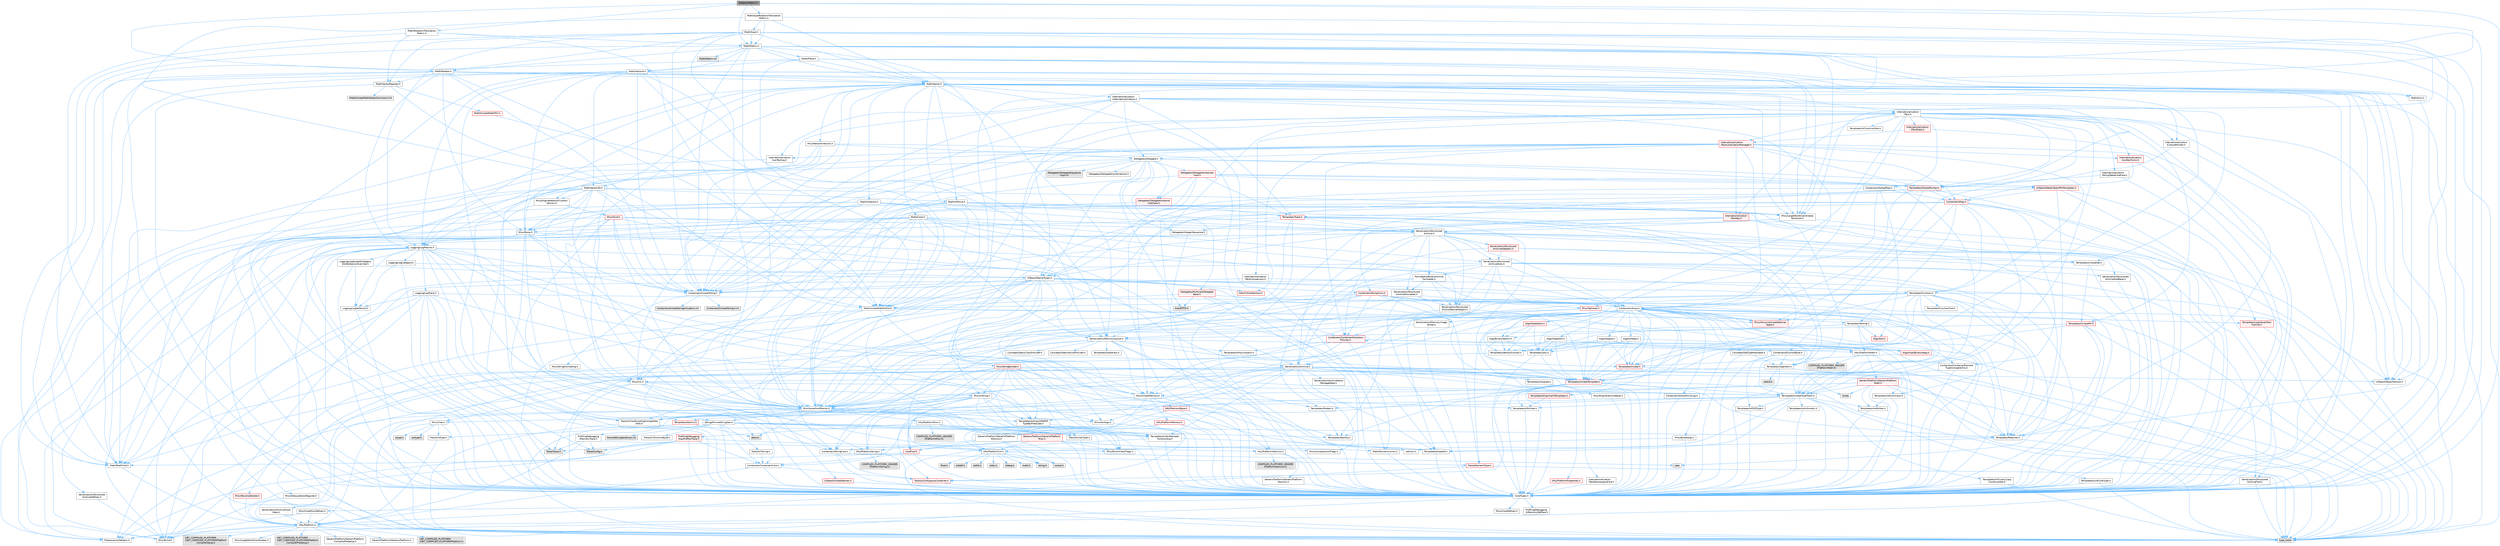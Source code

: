 digraph "RotationMatrix.h"
{
 // INTERACTIVE_SVG=YES
 // LATEX_PDF_SIZE
  bgcolor="transparent";
  edge [fontname=Helvetica,fontsize=10,labelfontname=Helvetica,labelfontsize=10];
  node [fontname=Helvetica,fontsize=10,shape=box,height=0.2,width=0.4];
  Node1 [id="Node000001",label="RotationMatrix.h",height=0.2,width=0.4,color="gray40", fillcolor="grey60", style="filled", fontcolor="black",tooltip=" "];
  Node1 -> Node2 [id="edge1_Node000001_Node000002",color="steelblue1",style="solid",tooltip=" "];
  Node2 [id="Node000002",label="CoreTypes.h",height=0.2,width=0.4,color="grey40", fillcolor="white", style="filled",URL="$dc/dec/CoreTypes_8h.html",tooltip=" "];
  Node2 -> Node3 [id="edge2_Node000002_Node000003",color="steelblue1",style="solid",tooltip=" "];
  Node3 [id="Node000003",label="HAL/Platform.h",height=0.2,width=0.4,color="grey40", fillcolor="white", style="filled",URL="$d9/dd0/Platform_8h.html",tooltip=" "];
  Node3 -> Node4 [id="edge3_Node000003_Node000004",color="steelblue1",style="solid",tooltip=" "];
  Node4 [id="Node000004",label="Misc/Build.h",height=0.2,width=0.4,color="grey40", fillcolor="white", style="filled",URL="$d3/dbb/Build_8h.html",tooltip=" "];
  Node3 -> Node5 [id="edge4_Node000003_Node000005",color="steelblue1",style="solid",tooltip=" "];
  Node5 [id="Node000005",label="Misc/LargeWorldCoordinates.h",height=0.2,width=0.4,color="grey40", fillcolor="white", style="filled",URL="$d2/dcb/LargeWorldCoordinates_8h.html",tooltip=" "];
  Node3 -> Node6 [id="edge5_Node000003_Node000006",color="steelblue1",style="solid",tooltip=" "];
  Node6 [id="Node000006",label="type_traits",height=0.2,width=0.4,color="grey60", fillcolor="#E0E0E0", style="filled",tooltip=" "];
  Node3 -> Node7 [id="edge6_Node000003_Node000007",color="steelblue1",style="solid",tooltip=" "];
  Node7 [id="Node000007",label="PreprocessorHelpers.h",height=0.2,width=0.4,color="grey40", fillcolor="white", style="filled",URL="$db/ddb/PreprocessorHelpers_8h.html",tooltip=" "];
  Node3 -> Node8 [id="edge7_Node000003_Node000008",color="steelblue1",style="solid",tooltip=" "];
  Node8 [id="Node000008",label="UBT_COMPILED_PLATFORM\l/UBT_COMPILED_PLATFORMPlatform\lCompilerPreSetup.h",height=0.2,width=0.4,color="grey60", fillcolor="#E0E0E0", style="filled",tooltip=" "];
  Node3 -> Node9 [id="edge8_Node000003_Node000009",color="steelblue1",style="solid",tooltip=" "];
  Node9 [id="Node000009",label="GenericPlatform/GenericPlatform\lCompilerPreSetup.h",height=0.2,width=0.4,color="grey40", fillcolor="white", style="filled",URL="$d9/dc8/GenericPlatformCompilerPreSetup_8h.html",tooltip=" "];
  Node3 -> Node10 [id="edge9_Node000003_Node000010",color="steelblue1",style="solid",tooltip=" "];
  Node10 [id="Node000010",label="GenericPlatform/GenericPlatform.h",height=0.2,width=0.4,color="grey40", fillcolor="white", style="filled",URL="$d6/d84/GenericPlatform_8h.html",tooltip=" "];
  Node3 -> Node11 [id="edge10_Node000003_Node000011",color="steelblue1",style="solid",tooltip=" "];
  Node11 [id="Node000011",label="UBT_COMPILED_PLATFORM\l/UBT_COMPILED_PLATFORMPlatform.h",height=0.2,width=0.4,color="grey60", fillcolor="#E0E0E0", style="filled",tooltip=" "];
  Node3 -> Node12 [id="edge11_Node000003_Node000012",color="steelblue1",style="solid",tooltip=" "];
  Node12 [id="Node000012",label="UBT_COMPILED_PLATFORM\l/UBT_COMPILED_PLATFORMPlatform\lCompilerSetup.h",height=0.2,width=0.4,color="grey60", fillcolor="#E0E0E0", style="filled",tooltip=" "];
  Node2 -> Node13 [id="edge12_Node000002_Node000013",color="steelblue1",style="solid",tooltip=" "];
  Node13 [id="Node000013",label="ProfilingDebugging\l/UMemoryDefines.h",height=0.2,width=0.4,color="grey40", fillcolor="white", style="filled",URL="$d2/da2/UMemoryDefines_8h.html",tooltip=" "];
  Node2 -> Node14 [id="edge13_Node000002_Node000014",color="steelblue1",style="solid",tooltip=" "];
  Node14 [id="Node000014",label="Misc/CoreMiscDefines.h",height=0.2,width=0.4,color="grey40", fillcolor="white", style="filled",URL="$da/d38/CoreMiscDefines_8h.html",tooltip=" "];
  Node14 -> Node3 [id="edge14_Node000014_Node000003",color="steelblue1",style="solid",tooltip=" "];
  Node14 -> Node7 [id="edge15_Node000014_Node000007",color="steelblue1",style="solid",tooltip=" "];
  Node2 -> Node15 [id="edge16_Node000002_Node000015",color="steelblue1",style="solid",tooltip=" "];
  Node15 [id="Node000015",label="Misc/CoreDefines.h",height=0.2,width=0.4,color="grey40", fillcolor="white", style="filled",URL="$d3/dd2/CoreDefines_8h.html",tooltip=" "];
  Node1 -> Node16 [id="edge17_Node000001_Node000016",color="steelblue1",style="solid",tooltip=" "];
  Node16 [id="Node000016",label="Math/Vector.h",height=0.2,width=0.4,color="grey40", fillcolor="white", style="filled",URL="$d6/dbe/Vector_8h.html",tooltip=" "];
  Node16 -> Node2 [id="edge18_Node000016_Node000002",color="steelblue1",style="solid",tooltip=" "];
  Node16 -> Node17 [id="edge19_Node000016_Node000017",color="steelblue1",style="solid",tooltip=" "];
  Node17 [id="Node000017",label="Misc/AssertionMacros.h",height=0.2,width=0.4,color="grey40", fillcolor="white", style="filled",URL="$d0/dfa/AssertionMacros_8h.html",tooltip=" "];
  Node17 -> Node2 [id="edge20_Node000017_Node000002",color="steelblue1",style="solid",tooltip=" "];
  Node17 -> Node3 [id="edge21_Node000017_Node000003",color="steelblue1",style="solid",tooltip=" "];
  Node17 -> Node18 [id="edge22_Node000017_Node000018",color="steelblue1",style="solid",tooltip=" "];
  Node18 [id="Node000018",label="HAL/PlatformMisc.h",height=0.2,width=0.4,color="grey40", fillcolor="white", style="filled",URL="$d0/df5/PlatformMisc_8h.html",tooltip=" "];
  Node18 -> Node2 [id="edge23_Node000018_Node000002",color="steelblue1",style="solid",tooltip=" "];
  Node18 -> Node19 [id="edge24_Node000018_Node000019",color="steelblue1",style="solid",tooltip=" "];
  Node19 [id="Node000019",label="GenericPlatform/GenericPlatform\lMisc.h",height=0.2,width=0.4,color="red", fillcolor="#FFF0F0", style="filled",URL="$db/d9a/GenericPlatformMisc_8h.html",tooltip=" "];
  Node19 -> Node20 [id="edge25_Node000019_Node000020",color="steelblue1",style="solid",tooltip=" "];
  Node20 [id="Node000020",label="Containers/StringFwd.h",height=0.2,width=0.4,color="grey40", fillcolor="white", style="filled",URL="$df/d37/StringFwd_8h.html",tooltip=" "];
  Node20 -> Node2 [id="edge26_Node000020_Node000002",color="steelblue1",style="solid",tooltip=" "];
  Node20 -> Node21 [id="edge27_Node000020_Node000021",color="steelblue1",style="solid",tooltip=" "];
  Node21 [id="Node000021",label="Traits/ElementType.h",height=0.2,width=0.4,color="red", fillcolor="#FFF0F0", style="filled",URL="$d5/d4f/ElementType_8h.html",tooltip=" "];
  Node21 -> Node3 [id="edge28_Node000021_Node000003",color="steelblue1",style="solid",tooltip=" "];
  Node21 -> Node6 [id="edge29_Node000021_Node000006",color="steelblue1",style="solid",tooltip=" "];
  Node20 -> Node23 [id="edge30_Node000020_Node000023",color="steelblue1",style="solid",tooltip=" "];
  Node23 [id="Node000023",label="Traits/IsContiguousContainer.h",height=0.2,width=0.4,color="red", fillcolor="#FFF0F0", style="filled",URL="$d5/d3c/IsContiguousContainer_8h.html",tooltip=" "];
  Node23 -> Node2 [id="edge31_Node000023_Node000002",color="steelblue1",style="solid",tooltip=" "];
  Node19 -> Node25 [id="edge32_Node000019_Node000025",color="steelblue1",style="solid",tooltip=" "];
  Node25 [id="Node000025",label="CoreFwd.h",height=0.2,width=0.4,color="red", fillcolor="#FFF0F0", style="filled",URL="$d1/d1e/CoreFwd_8h.html",tooltip=" "];
  Node25 -> Node2 [id="edge33_Node000025_Node000002",color="steelblue1",style="solid",tooltip=" "];
  Node25 -> Node26 [id="edge34_Node000025_Node000026",color="steelblue1",style="solid",tooltip=" "];
  Node26 [id="Node000026",label="Containers/ContainersFwd.h",height=0.2,width=0.4,color="grey40", fillcolor="white", style="filled",URL="$d4/d0a/ContainersFwd_8h.html",tooltip=" "];
  Node26 -> Node3 [id="edge35_Node000026_Node000003",color="steelblue1",style="solid",tooltip=" "];
  Node26 -> Node2 [id="edge36_Node000026_Node000002",color="steelblue1",style="solid",tooltip=" "];
  Node26 -> Node23 [id="edge37_Node000026_Node000023",color="steelblue1",style="solid",tooltip=" "];
  Node25 -> Node27 [id="edge38_Node000025_Node000027",color="steelblue1",style="solid",tooltip=" "];
  Node27 [id="Node000027",label="Math/MathFwd.h",height=0.2,width=0.4,color="grey40", fillcolor="white", style="filled",URL="$d2/d10/MathFwd_8h.html",tooltip=" "];
  Node27 -> Node3 [id="edge39_Node000027_Node000003",color="steelblue1",style="solid",tooltip=" "];
  Node19 -> Node2 [id="edge40_Node000019_Node000002",color="steelblue1",style="solid",tooltip=" "];
  Node19 -> Node30 [id="edge41_Node000019_Node000030",color="steelblue1",style="solid",tooltip=" "];
  Node30 [id="Node000030",label="HAL/PlatformCrt.h",height=0.2,width=0.4,color="grey40", fillcolor="white", style="filled",URL="$d8/d75/PlatformCrt_8h.html",tooltip=" "];
  Node30 -> Node31 [id="edge42_Node000030_Node000031",color="steelblue1",style="solid",tooltip=" "];
  Node31 [id="Node000031",label="new",height=0.2,width=0.4,color="grey60", fillcolor="#E0E0E0", style="filled",tooltip=" "];
  Node30 -> Node32 [id="edge43_Node000030_Node000032",color="steelblue1",style="solid",tooltip=" "];
  Node32 [id="Node000032",label="wchar.h",height=0.2,width=0.4,color="grey60", fillcolor="#E0E0E0", style="filled",tooltip=" "];
  Node30 -> Node33 [id="edge44_Node000030_Node000033",color="steelblue1",style="solid",tooltip=" "];
  Node33 [id="Node000033",label="stddef.h",height=0.2,width=0.4,color="grey60", fillcolor="#E0E0E0", style="filled",tooltip=" "];
  Node30 -> Node34 [id="edge45_Node000030_Node000034",color="steelblue1",style="solid",tooltip=" "];
  Node34 [id="Node000034",label="stdlib.h",height=0.2,width=0.4,color="grey60", fillcolor="#E0E0E0", style="filled",tooltip=" "];
  Node30 -> Node35 [id="edge46_Node000030_Node000035",color="steelblue1",style="solid",tooltip=" "];
  Node35 [id="Node000035",label="stdio.h",height=0.2,width=0.4,color="grey60", fillcolor="#E0E0E0", style="filled",tooltip=" "];
  Node30 -> Node36 [id="edge47_Node000030_Node000036",color="steelblue1",style="solid",tooltip=" "];
  Node36 [id="Node000036",label="stdarg.h",height=0.2,width=0.4,color="grey60", fillcolor="#E0E0E0", style="filled",tooltip=" "];
  Node30 -> Node37 [id="edge48_Node000030_Node000037",color="steelblue1",style="solid",tooltip=" "];
  Node37 [id="Node000037",label="math.h",height=0.2,width=0.4,color="grey60", fillcolor="#E0E0E0", style="filled",tooltip=" "];
  Node30 -> Node38 [id="edge49_Node000030_Node000038",color="steelblue1",style="solid",tooltip=" "];
  Node38 [id="Node000038",label="float.h",height=0.2,width=0.4,color="grey60", fillcolor="#E0E0E0", style="filled",tooltip=" "];
  Node30 -> Node39 [id="edge50_Node000030_Node000039",color="steelblue1",style="solid",tooltip=" "];
  Node39 [id="Node000039",label="string.h",height=0.2,width=0.4,color="grey60", fillcolor="#E0E0E0", style="filled",tooltip=" "];
  Node19 -> Node40 [id="edge51_Node000019_Node000040",color="steelblue1",style="solid",tooltip=" "];
  Node40 [id="Node000040",label="Math/NumericLimits.h",height=0.2,width=0.4,color="grey40", fillcolor="white", style="filled",URL="$df/d1b/NumericLimits_8h.html",tooltip=" "];
  Node40 -> Node2 [id="edge52_Node000040_Node000002",color="steelblue1",style="solid",tooltip=" "];
  Node19 -> Node41 [id="edge53_Node000019_Node000041",color="steelblue1",style="solid",tooltip=" "];
  Node41 [id="Node000041",label="Misc/CompressionFlags.h",height=0.2,width=0.4,color="grey40", fillcolor="white", style="filled",URL="$d9/d76/CompressionFlags_8h.html",tooltip=" "];
  Node19 -> Node42 [id="edge54_Node000019_Node000042",color="steelblue1",style="solid",tooltip=" "];
  Node42 [id="Node000042",label="Misc/EnumClassFlags.h",height=0.2,width=0.4,color="grey40", fillcolor="white", style="filled",URL="$d8/de7/EnumClassFlags_8h.html",tooltip=" "];
  Node18 -> Node45 [id="edge55_Node000018_Node000045",color="steelblue1",style="solid",tooltip=" "];
  Node45 [id="Node000045",label="COMPILED_PLATFORM_HEADER\l(PlatformMisc.h)",height=0.2,width=0.4,color="grey60", fillcolor="#E0E0E0", style="filled",tooltip=" "];
  Node18 -> Node46 [id="edge56_Node000018_Node000046",color="steelblue1",style="solid",tooltip=" "];
  Node46 [id="Node000046",label="ProfilingDebugging\l/CpuProfilerTrace.h",height=0.2,width=0.4,color="red", fillcolor="#FFF0F0", style="filled",URL="$da/dcb/CpuProfilerTrace_8h.html",tooltip=" "];
  Node46 -> Node2 [id="edge57_Node000046_Node000002",color="steelblue1",style="solid",tooltip=" "];
  Node46 -> Node26 [id="edge58_Node000046_Node000026",color="steelblue1",style="solid",tooltip=" "];
  Node46 -> Node47 [id="edge59_Node000046_Node000047",color="steelblue1",style="solid",tooltip=" "];
  Node47 [id="Node000047",label="HAL/PlatformAtomics.h",height=0.2,width=0.4,color="grey40", fillcolor="white", style="filled",URL="$d3/d36/PlatformAtomics_8h.html",tooltip=" "];
  Node47 -> Node2 [id="edge60_Node000047_Node000002",color="steelblue1",style="solid",tooltip=" "];
  Node47 -> Node48 [id="edge61_Node000047_Node000048",color="steelblue1",style="solid",tooltip=" "];
  Node48 [id="Node000048",label="GenericPlatform/GenericPlatform\lAtomics.h",height=0.2,width=0.4,color="grey40", fillcolor="white", style="filled",URL="$da/d72/GenericPlatformAtomics_8h.html",tooltip=" "];
  Node48 -> Node2 [id="edge62_Node000048_Node000002",color="steelblue1",style="solid",tooltip=" "];
  Node47 -> Node49 [id="edge63_Node000047_Node000049",color="steelblue1",style="solid",tooltip=" "];
  Node49 [id="Node000049",label="COMPILED_PLATFORM_HEADER\l(PlatformAtomics.h)",height=0.2,width=0.4,color="grey60", fillcolor="#E0E0E0", style="filled",tooltip=" "];
  Node46 -> Node7 [id="edge64_Node000046_Node000007",color="steelblue1",style="solid",tooltip=" "];
  Node46 -> Node4 [id="edge65_Node000046_Node000004",color="steelblue1",style="solid",tooltip=" "];
  Node46 -> Node50 [id="edge66_Node000046_Node000050",color="steelblue1",style="solid",tooltip=" "];
  Node50 [id="Node000050",label="Trace/Config.h",height=0.2,width=0.4,color="grey60", fillcolor="#E0E0E0", style="filled",tooltip=" "];
  Node46 -> Node53 [id="edge67_Node000046_Node000053",color="steelblue1",style="solid",tooltip=" "];
  Node53 [id="Node000053",label="Trace/Trace.h",height=0.2,width=0.4,color="grey60", fillcolor="#E0E0E0", style="filled",tooltip=" "];
  Node17 -> Node7 [id="edge68_Node000017_Node000007",color="steelblue1",style="solid",tooltip=" "];
  Node17 -> Node54 [id="edge69_Node000017_Node000054",color="steelblue1",style="solid",tooltip=" "];
  Node54 [id="Node000054",label="Templates/EnableIf.h",height=0.2,width=0.4,color="grey40", fillcolor="white", style="filled",URL="$d7/d60/EnableIf_8h.html",tooltip=" "];
  Node54 -> Node2 [id="edge70_Node000054_Node000002",color="steelblue1",style="solid",tooltip=" "];
  Node17 -> Node55 [id="edge71_Node000017_Node000055",color="steelblue1",style="solid",tooltip=" "];
  Node55 [id="Node000055",label="Templates/IsArrayOrRefOf\lTypeByPredicate.h",height=0.2,width=0.4,color="grey40", fillcolor="white", style="filled",URL="$d6/da1/IsArrayOrRefOfTypeByPredicate_8h.html",tooltip=" "];
  Node55 -> Node2 [id="edge72_Node000055_Node000002",color="steelblue1",style="solid",tooltip=" "];
  Node17 -> Node56 [id="edge73_Node000017_Node000056",color="steelblue1",style="solid",tooltip=" "];
  Node56 [id="Node000056",label="Templates/IsValidVariadic\lFunctionArg.h",height=0.2,width=0.4,color="grey40", fillcolor="white", style="filled",URL="$d0/dc8/IsValidVariadicFunctionArg_8h.html",tooltip=" "];
  Node56 -> Node2 [id="edge74_Node000056_Node000002",color="steelblue1",style="solid",tooltip=" "];
  Node56 -> Node57 [id="edge75_Node000056_Node000057",color="steelblue1",style="solid",tooltip=" "];
  Node57 [id="Node000057",label="IsEnum.h",height=0.2,width=0.4,color="grey40", fillcolor="white", style="filled",URL="$d4/de5/IsEnum_8h.html",tooltip=" "];
  Node56 -> Node6 [id="edge76_Node000056_Node000006",color="steelblue1",style="solid",tooltip=" "];
  Node17 -> Node58 [id="edge77_Node000017_Node000058",color="steelblue1",style="solid",tooltip=" "];
  Node58 [id="Node000058",label="Traits/IsCharEncodingCompatible\lWith.h",height=0.2,width=0.4,color="grey40", fillcolor="white", style="filled",URL="$df/dd1/IsCharEncodingCompatibleWith_8h.html",tooltip=" "];
  Node58 -> Node6 [id="edge78_Node000058_Node000006",color="steelblue1",style="solid",tooltip=" "];
  Node58 -> Node59 [id="edge79_Node000058_Node000059",color="steelblue1",style="solid",tooltip=" "];
  Node59 [id="Node000059",label="Traits/IsCharType.h",height=0.2,width=0.4,color="grey40", fillcolor="white", style="filled",URL="$db/d51/IsCharType_8h.html",tooltip=" "];
  Node59 -> Node2 [id="edge80_Node000059_Node000002",color="steelblue1",style="solid",tooltip=" "];
  Node17 -> Node60 [id="edge81_Node000017_Node000060",color="steelblue1",style="solid",tooltip=" "];
  Node60 [id="Node000060",label="Misc/VarArgs.h",height=0.2,width=0.4,color="grey40", fillcolor="white", style="filled",URL="$d5/d6f/VarArgs_8h.html",tooltip=" "];
  Node60 -> Node2 [id="edge82_Node000060_Node000002",color="steelblue1",style="solid",tooltip=" "];
  Node17 -> Node61 [id="edge83_Node000017_Node000061",color="steelblue1",style="solid",tooltip=" "];
  Node61 [id="Node000061",label="String/FormatStringSan.h",height=0.2,width=0.4,color="grey40", fillcolor="white", style="filled",URL="$d3/d8b/FormatStringSan_8h.html",tooltip=" "];
  Node61 -> Node6 [id="edge84_Node000061_Node000006",color="steelblue1",style="solid",tooltip=" "];
  Node61 -> Node2 [id="edge85_Node000061_Node000002",color="steelblue1",style="solid",tooltip=" "];
  Node61 -> Node62 [id="edge86_Node000061_Node000062",color="steelblue1",style="solid",tooltip=" "];
  Node62 [id="Node000062",label="Templates/Requires.h",height=0.2,width=0.4,color="grey40", fillcolor="white", style="filled",URL="$dc/d96/Requires_8h.html",tooltip=" "];
  Node62 -> Node54 [id="edge87_Node000062_Node000054",color="steelblue1",style="solid",tooltip=" "];
  Node62 -> Node6 [id="edge88_Node000062_Node000006",color="steelblue1",style="solid",tooltip=" "];
  Node61 -> Node63 [id="edge89_Node000061_Node000063",color="steelblue1",style="solid",tooltip=" "];
  Node63 [id="Node000063",label="Templates/Identity.h",height=0.2,width=0.4,color="grey40", fillcolor="white", style="filled",URL="$d0/dd5/Identity_8h.html",tooltip=" "];
  Node61 -> Node56 [id="edge90_Node000061_Node000056",color="steelblue1",style="solid",tooltip=" "];
  Node61 -> Node59 [id="edge91_Node000061_Node000059",color="steelblue1",style="solid",tooltip=" "];
  Node61 -> Node64 [id="edge92_Node000061_Node000064",color="steelblue1",style="solid",tooltip=" "];
  Node64 [id="Node000064",label="Traits/IsTEnumAsByte.h",height=0.2,width=0.4,color="grey40", fillcolor="white", style="filled",URL="$d1/de6/IsTEnumAsByte_8h.html",tooltip=" "];
  Node61 -> Node65 [id="edge93_Node000061_Node000065",color="steelblue1",style="solid",tooltip=" "];
  Node65 [id="Node000065",label="Traits/IsTString.h",height=0.2,width=0.4,color="grey40", fillcolor="white", style="filled",URL="$d0/df8/IsTString_8h.html",tooltip=" "];
  Node65 -> Node26 [id="edge94_Node000065_Node000026",color="steelblue1",style="solid",tooltip=" "];
  Node61 -> Node26 [id="edge95_Node000061_Node000026",color="steelblue1",style="solid",tooltip=" "];
  Node61 -> Node66 [id="edge96_Node000061_Node000066",color="steelblue1",style="solid",tooltip=" "];
  Node66 [id="Node000066",label="FormatStringSanErrors.inl",height=0.2,width=0.4,color="grey60", fillcolor="#E0E0E0", style="filled",tooltip=" "];
  Node17 -> Node67 [id="edge97_Node000017_Node000067",color="steelblue1",style="solid",tooltip=" "];
  Node67 [id="Node000067",label="atomic",height=0.2,width=0.4,color="grey60", fillcolor="#E0E0E0", style="filled",tooltip=" "];
  Node16 -> Node27 [id="edge98_Node000016_Node000027",color="steelblue1",style="solid",tooltip=" "];
  Node16 -> Node40 [id="edge99_Node000016_Node000040",color="steelblue1",style="solid",tooltip=" "];
  Node16 -> Node68 [id="edge100_Node000016_Node000068",color="steelblue1",style="solid",tooltip=" "];
  Node68 [id="Node000068",label="Misc/Crc.h",height=0.2,width=0.4,color="grey40", fillcolor="white", style="filled",URL="$d4/dd2/Crc_8h.html",tooltip=" "];
  Node68 -> Node2 [id="edge101_Node000068_Node000002",color="steelblue1",style="solid",tooltip=" "];
  Node68 -> Node69 [id="edge102_Node000068_Node000069",color="steelblue1",style="solid",tooltip=" "];
  Node69 [id="Node000069",label="HAL/PlatformString.h",height=0.2,width=0.4,color="grey40", fillcolor="white", style="filled",URL="$db/db5/PlatformString_8h.html",tooltip=" "];
  Node69 -> Node2 [id="edge103_Node000069_Node000002",color="steelblue1",style="solid",tooltip=" "];
  Node69 -> Node70 [id="edge104_Node000069_Node000070",color="steelblue1",style="solid",tooltip=" "];
  Node70 [id="Node000070",label="COMPILED_PLATFORM_HEADER\l(PlatformString.h)",height=0.2,width=0.4,color="grey60", fillcolor="#E0E0E0", style="filled",tooltip=" "];
  Node68 -> Node17 [id="edge105_Node000068_Node000017",color="steelblue1",style="solid",tooltip=" "];
  Node68 -> Node71 [id="edge106_Node000068_Node000071",color="steelblue1",style="solid",tooltip=" "];
  Node71 [id="Node000071",label="Misc/CString.h",height=0.2,width=0.4,color="grey40", fillcolor="white", style="filled",URL="$d2/d49/CString_8h.html",tooltip=" "];
  Node71 -> Node2 [id="edge107_Node000071_Node000002",color="steelblue1",style="solid",tooltip=" "];
  Node71 -> Node30 [id="edge108_Node000071_Node000030",color="steelblue1",style="solid",tooltip=" "];
  Node71 -> Node69 [id="edge109_Node000071_Node000069",color="steelblue1",style="solid",tooltip=" "];
  Node71 -> Node17 [id="edge110_Node000071_Node000017",color="steelblue1",style="solid",tooltip=" "];
  Node71 -> Node72 [id="edge111_Node000071_Node000072",color="steelblue1",style="solid",tooltip=" "];
  Node72 [id="Node000072",label="Misc/Char.h",height=0.2,width=0.4,color="grey40", fillcolor="white", style="filled",URL="$d0/d58/Char_8h.html",tooltip=" "];
  Node72 -> Node2 [id="edge112_Node000072_Node000002",color="steelblue1",style="solid",tooltip=" "];
  Node72 -> Node73 [id="edge113_Node000072_Node000073",color="steelblue1",style="solid",tooltip=" "];
  Node73 [id="Node000073",label="Traits/IntType.h",height=0.2,width=0.4,color="grey40", fillcolor="white", style="filled",URL="$d7/deb/IntType_8h.html",tooltip=" "];
  Node73 -> Node3 [id="edge114_Node000073_Node000003",color="steelblue1",style="solid",tooltip=" "];
  Node72 -> Node74 [id="edge115_Node000072_Node000074",color="steelblue1",style="solid",tooltip=" "];
  Node74 [id="Node000074",label="ctype.h",height=0.2,width=0.4,color="grey60", fillcolor="#E0E0E0", style="filled",tooltip=" "];
  Node72 -> Node75 [id="edge116_Node000072_Node000075",color="steelblue1",style="solid",tooltip=" "];
  Node75 [id="Node000075",label="wctype.h",height=0.2,width=0.4,color="grey60", fillcolor="#E0E0E0", style="filled",tooltip=" "];
  Node72 -> Node6 [id="edge117_Node000072_Node000006",color="steelblue1",style="solid",tooltip=" "];
  Node71 -> Node60 [id="edge118_Node000071_Node000060",color="steelblue1",style="solid",tooltip=" "];
  Node71 -> Node55 [id="edge119_Node000071_Node000055",color="steelblue1",style="solid",tooltip=" "];
  Node71 -> Node56 [id="edge120_Node000071_Node000056",color="steelblue1",style="solid",tooltip=" "];
  Node71 -> Node58 [id="edge121_Node000071_Node000058",color="steelblue1",style="solid",tooltip=" "];
  Node68 -> Node72 [id="edge122_Node000068_Node000072",color="steelblue1",style="solid",tooltip=" "];
  Node68 -> Node76 [id="edge123_Node000068_Node000076",color="steelblue1",style="solid",tooltip=" "];
  Node76 [id="Node000076",label="Templates/UnrealTypeTraits.h",height=0.2,width=0.4,color="grey40", fillcolor="white", style="filled",URL="$d2/d2d/UnrealTypeTraits_8h.html",tooltip=" "];
  Node76 -> Node2 [id="edge124_Node000076_Node000002",color="steelblue1",style="solid",tooltip=" "];
  Node76 -> Node77 [id="edge125_Node000076_Node000077",color="steelblue1",style="solid",tooltip=" "];
  Node77 [id="Node000077",label="Templates/IsPointer.h",height=0.2,width=0.4,color="grey40", fillcolor="white", style="filled",URL="$d7/d05/IsPointer_8h.html",tooltip=" "];
  Node77 -> Node2 [id="edge126_Node000077_Node000002",color="steelblue1",style="solid",tooltip=" "];
  Node76 -> Node17 [id="edge127_Node000076_Node000017",color="steelblue1",style="solid",tooltip=" "];
  Node76 -> Node78 [id="edge128_Node000076_Node000078",color="steelblue1",style="solid",tooltip=" "];
  Node78 [id="Node000078",label="Templates/AndOrNot.h",height=0.2,width=0.4,color="grey40", fillcolor="white", style="filled",URL="$db/d0a/AndOrNot_8h.html",tooltip=" "];
  Node78 -> Node2 [id="edge129_Node000078_Node000002",color="steelblue1",style="solid",tooltip=" "];
  Node76 -> Node54 [id="edge130_Node000076_Node000054",color="steelblue1",style="solid",tooltip=" "];
  Node76 -> Node79 [id="edge131_Node000076_Node000079",color="steelblue1",style="solid",tooltip=" "];
  Node79 [id="Node000079",label="Templates/IsArithmetic.h",height=0.2,width=0.4,color="grey40", fillcolor="white", style="filled",URL="$d2/d5d/IsArithmetic_8h.html",tooltip=" "];
  Node79 -> Node2 [id="edge132_Node000079_Node000002",color="steelblue1",style="solid",tooltip=" "];
  Node76 -> Node57 [id="edge133_Node000076_Node000057",color="steelblue1",style="solid",tooltip=" "];
  Node76 -> Node80 [id="edge134_Node000076_Node000080",color="steelblue1",style="solid",tooltip=" "];
  Node80 [id="Node000080",label="Templates/Models.h",height=0.2,width=0.4,color="grey40", fillcolor="white", style="filled",URL="$d3/d0c/Models_8h.html",tooltip=" "];
  Node80 -> Node63 [id="edge135_Node000080_Node000063",color="steelblue1",style="solid",tooltip=" "];
  Node76 -> Node81 [id="edge136_Node000076_Node000081",color="steelblue1",style="solid",tooltip=" "];
  Node81 [id="Node000081",label="Templates/IsPODType.h",height=0.2,width=0.4,color="grey40", fillcolor="white", style="filled",URL="$d7/db1/IsPODType_8h.html",tooltip=" "];
  Node81 -> Node2 [id="edge137_Node000081_Node000002",color="steelblue1",style="solid",tooltip=" "];
  Node76 -> Node82 [id="edge138_Node000076_Node000082",color="steelblue1",style="solid",tooltip=" "];
  Node82 [id="Node000082",label="Templates/IsUECoreType.h",height=0.2,width=0.4,color="grey40", fillcolor="white", style="filled",URL="$d1/db8/IsUECoreType_8h.html",tooltip=" "];
  Node82 -> Node2 [id="edge139_Node000082_Node000002",color="steelblue1",style="solid",tooltip=" "];
  Node82 -> Node6 [id="edge140_Node000082_Node000006",color="steelblue1",style="solid",tooltip=" "];
  Node76 -> Node83 [id="edge141_Node000076_Node000083",color="steelblue1",style="solid",tooltip=" "];
  Node83 [id="Node000083",label="Templates/IsTriviallyCopy\lConstructible.h",height=0.2,width=0.4,color="grey40", fillcolor="white", style="filled",URL="$d3/d78/IsTriviallyCopyConstructible_8h.html",tooltip=" "];
  Node83 -> Node2 [id="edge142_Node000083_Node000002",color="steelblue1",style="solid",tooltip=" "];
  Node83 -> Node6 [id="edge143_Node000083_Node000006",color="steelblue1",style="solid",tooltip=" "];
  Node68 -> Node59 [id="edge144_Node000068_Node000059",color="steelblue1",style="solid",tooltip=" "];
  Node16 -> Node84 [id="edge145_Node000016_Node000084",color="steelblue1",style="solid",tooltip=" "];
  Node84 [id="Node000084",label="Math/UnrealMathUtility.h",height=0.2,width=0.4,color="grey40", fillcolor="white", style="filled",URL="$db/db8/UnrealMathUtility_8h.html",tooltip=" "];
  Node84 -> Node2 [id="edge146_Node000084_Node000002",color="steelblue1",style="solid",tooltip=" "];
  Node84 -> Node17 [id="edge147_Node000084_Node000017",color="steelblue1",style="solid",tooltip=" "];
  Node84 -> Node85 [id="edge148_Node000084_Node000085",color="steelblue1",style="solid",tooltip=" "];
  Node85 [id="Node000085",label="HAL/PlatformMath.h",height=0.2,width=0.4,color="grey40", fillcolor="white", style="filled",URL="$dc/d53/PlatformMath_8h.html",tooltip=" "];
  Node85 -> Node2 [id="edge149_Node000085_Node000002",color="steelblue1",style="solid",tooltip=" "];
  Node85 -> Node86 [id="edge150_Node000085_Node000086",color="steelblue1",style="solid",tooltip=" "];
  Node86 [id="Node000086",label="GenericPlatform/GenericPlatform\lMath.h",height=0.2,width=0.4,color="red", fillcolor="#FFF0F0", style="filled",URL="$d5/d79/GenericPlatformMath_8h.html",tooltip=" "];
  Node86 -> Node2 [id="edge151_Node000086_Node000002",color="steelblue1",style="solid",tooltip=" "];
  Node86 -> Node26 [id="edge152_Node000086_Node000026",color="steelblue1",style="solid",tooltip=" "];
  Node86 -> Node30 [id="edge153_Node000086_Node000030",color="steelblue1",style="solid",tooltip=" "];
  Node86 -> Node78 [id="edge154_Node000086_Node000078",color="steelblue1",style="solid",tooltip=" "];
  Node86 -> Node76 [id="edge155_Node000086_Node000076",color="steelblue1",style="solid",tooltip=" "];
  Node86 -> Node62 [id="edge156_Node000086_Node000062",color="steelblue1",style="solid",tooltip=" "];
  Node86 -> Node94 [id="edge157_Node000086_Node000094",color="steelblue1",style="solid",tooltip=" "];
  Node94 [id="Node000094",label="limits",height=0.2,width=0.4,color="grey60", fillcolor="#E0E0E0", style="filled",tooltip=" "];
  Node86 -> Node6 [id="edge158_Node000086_Node000006",color="steelblue1",style="solid",tooltip=" "];
  Node85 -> Node95 [id="edge159_Node000085_Node000095",color="steelblue1",style="solid",tooltip=" "];
  Node95 [id="Node000095",label="COMPILED_PLATFORM_HEADER\l(PlatformMath.h)",height=0.2,width=0.4,color="grey60", fillcolor="#E0E0E0", style="filled",tooltip=" "];
  Node84 -> Node27 [id="edge160_Node000084_Node000027",color="steelblue1",style="solid",tooltip=" "];
  Node84 -> Node63 [id="edge161_Node000084_Node000063",color="steelblue1",style="solid",tooltip=" "];
  Node84 -> Node62 [id="edge162_Node000084_Node000062",color="steelblue1",style="solid",tooltip=" "];
  Node16 -> Node96 [id="edge163_Node000016_Node000096",color="steelblue1",style="solid",tooltip=" "];
  Node96 [id="Node000096",label="Containers/UnrealString.h",height=0.2,width=0.4,color="grey40", fillcolor="white", style="filled",URL="$d5/dba/UnrealString_8h.html",tooltip=" "];
  Node96 -> Node97 [id="edge164_Node000096_Node000097",color="steelblue1",style="solid",tooltip=" "];
  Node97 [id="Node000097",label="Containers/UnrealStringIncludes.h.inl",height=0.2,width=0.4,color="grey60", fillcolor="#E0E0E0", style="filled",tooltip=" "];
  Node96 -> Node98 [id="edge165_Node000096_Node000098",color="steelblue1",style="solid",tooltip=" "];
  Node98 [id="Node000098",label="Containers/UnrealString.h.inl",height=0.2,width=0.4,color="grey60", fillcolor="#E0E0E0", style="filled",tooltip=" "];
  Node96 -> Node99 [id="edge166_Node000096_Node000099",color="steelblue1",style="solid",tooltip=" "];
  Node99 [id="Node000099",label="Misc/StringFormatArg.h",height=0.2,width=0.4,color="grey40", fillcolor="white", style="filled",URL="$d2/d16/StringFormatArg_8h.html",tooltip=" "];
  Node99 -> Node26 [id="edge167_Node000099_Node000026",color="steelblue1",style="solid",tooltip=" "];
  Node16 -> Node100 [id="edge168_Node000016_Node000100",color="steelblue1",style="solid",tooltip=" "];
  Node100 [id="Node000100",label="Misc/Parse.h",height=0.2,width=0.4,color="grey40", fillcolor="white", style="filled",URL="$dc/d71/Parse_8h.html",tooltip=" "];
  Node100 -> Node20 [id="edge169_Node000100_Node000020",color="steelblue1",style="solid",tooltip=" "];
  Node100 -> Node96 [id="edge170_Node000100_Node000096",color="steelblue1",style="solid",tooltip=" "];
  Node100 -> Node2 [id="edge171_Node000100_Node000002",color="steelblue1",style="solid",tooltip=" "];
  Node100 -> Node30 [id="edge172_Node000100_Node000030",color="steelblue1",style="solid",tooltip=" "];
  Node100 -> Node4 [id="edge173_Node000100_Node000004",color="steelblue1",style="solid",tooltip=" "];
  Node100 -> Node42 [id="edge174_Node000100_Node000042",color="steelblue1",style="solid",tooltip=" "];
  Node100 -> Node101 [id="edge175_Node000100_Node000101",color="steelblue1",style="solid",tooltip=" "];
  Node101 [id="Node000101",label="Templates/Function.h",height=0.2,width=0.4,color="grey40", fillcolor="white", style="filled",URL="$df/df5/Function_8h.html",tooltip=" "];
  Node101 -> Node2 [id="edge176_Node000101_Node000002",color="steelblue1",style="solid",tooltip=" "];
  Node101 -> Node17 [id="edge177_Node000101_Node000017",color="steelblue1",style="solid",tooltip=" "];
  Node101 -> Node102 [id="edge178_Node000101_Node000102",color="steelblue1",style="solid",tooltip=" "];
  Node102 [id="Node000102",label="Misc/IntrusiveUnsetOptional\lState.h",height=0.2,width=0.4,color="red", fillcolor="#FFF0F0", style="filled",URL="$d2/d0a/IntrusiveUnsetOptionalState_8h.html",tooltip=" "];
  Node101 -> Node104 [id="edge179_Node000101_Node000104",color="steelblue1",style="solid",tooltip=" "];
  Node104 [id="Node000104",label="HAL/UnrealMemory.h",height=0.2,width=0.4,color="grey40", fillcolor="white", style="filled",URL="$d9/d96/UnrealMemory_8h.html",tooltip=" "];
  Node104 -> Node2 [id="edge180_Node000104_Node000002",color="steelblue1",style="solid",tooltip=" "];
  Node104 -> Node105 [id="edge181_Node000104_Node000105",color="steelblue1",style="solid",tooltip=" "];
  Node105 [id="Node000105",label="GenericPlatform/GenericPlatform\lMemory.h",height=0.2,width=0.4,color="grey40", fillcolor="white", style="filled",URL="$dd/d22/GenericPlatformMemory_8h.html",tooltip=" "];
  Node105 -> Node25 [id="edge182_Node000105_Node000025",color="steelblue1",style="solid",tooltip=" "];
  Node105 -> Node2 [id="edge183_Node000105_Node000002",color="steelblue1",style="solid",tooltip=" "];
  Node105 -> Node69 [id="edge184_Node000105_Node000069",color="steelblue1",style="solid",tooltip=" "];
  Node105 -> Node39 [id="edge185_Node000105_Node000039",color="steelblue1",style="solid",tooltip=" "];
  Node105 -> Node32 [id="edge186_Node000105_Node000032",color="steelblue1",style="solid",tooltip=" "];
  Node104 -> Node106 [id="edge187_Node000104_Node000106",color="steelblue1",style="solid",tooltip=" "];
  Node106 [id="Node000106",label="HAL/MemoryBase.h",height=0.2,width=0.4,color="red", fillcolor="#FFF0F0", style="filled",URL="$d6/d9f/MemoryBase_8h.html",tooltip=" "];
  Node106 -> Node2 [id="edge188_Node000106_Node000002",color="steelblue1",style="solid",tooltip=" "];
  Node106 -> Node47 [id="edge189_Node000106_Node000047",color="steelblue1",style="solid",tooltip=" "];
  Node106 -> Node30 [id="edge190_Node000106_Node000030",color="steelblue1",style="solid",tooltip=" "];
  Node106 -> Node110 [id="edge191_Node000106_Node000110",color="steelblue1",style="solid",tooltip=" "];
  Node110 [id="Node000110",label="Templates/Atomic.h",height=0.2,width=0.4,color="red", fillcolor="#FFF0F0", style="filled",URL="$d3/d91/Atomic_8h.html",tooltip=" "];
  Node110 -> Node73 [id="edge192_Node000110_Node000073",color="steelblue1",style="solid",tooltip=" "];
  Node110 -> Node67 [id="edge193_Node000110_Node000067",color="steelblue1",style="solid",tooltip=" "];
  Node104 -> Node115 [id="edge194_Node000104_Node000115",color="steelblue1",style="solid",tooltip=" "];
  Node115 [id="Node000115",label="HAL/PlatformMemory.h",height=0.2,width=0.4,color="red", fillcolor="#FFF0F0", style="filled",URL="$de/d68/PlatformMemory_8h.html",tooltip=" "];
  Node115 -> Node2 [id="edge195_Node000115_Node000002",color="steelblue1",style="solid",tooltip=" "];
  Node115 -> Node105 [id="edge196_Node000115_Node000105",color="steelblue1",style="solid",tooltip=" "];
  Node104 -> Node117 [id="edge197_Node000104_Node000117",color="steelblue1",style="solid",tooltip=" "];
  Node117 [id="Node000117",label="ProfilingDebugging\l/MemoryTrace.h",height=0.2,width=0.4,color="grey40", fillcolor="white", style="filled",URL="$da/dd7/MemoryTrace_8h.html",tooltip=" "];
  Node117 -> Node3 [id="edge198_Node000117_Node000003",color="steelblue1",style="solid",tooltip=" "];
  Node117 -> Node42 [id="edge199_Node000117_Node000042",color="steelblue1",style="solid",tooltip=" "];
  Node117 -> Node50 [id="edge200_Node000117_Node000050",color="steelblue1",style="solid",tooltip=" "];
  Node117 -> Node53 [id="edge201_Node000117_Node000053",color="steelblue1",style="solid",tooltip=" "];
  Node104 -> Node77 [id="edge202_Node000104_Node000077",color="steelblue1",style="solid",tooltip=" "];
  Node101 -> Node118 [id="edge203_Node000101_Node000118",color="steelblue1",style="solid",tooltip=" "];
  Node118 [id="Node000118",label="Templates/FunctionFwd.h",height=0.2,width=0.4,color="grey40", fillcolor="white", style="filled",URL="$d6/d54/FunctionFwd_8h.html",tooltip=" "];
  Node101 -> Node76 [id="edge204_Node000101_Node000076",color="steelblue1",style="solid",tooltip=" "];
  Node101 -> Node119 [id="edge205_Node000101_Node000119",color="steelblue1",style="solid",tooltip=" "];
  Node119 [id="Node000119",label="Templates/Invoke.h",height=0.2,width=0.4,color="red", fillcolor="#FFF0F0", style="filled",URL="$d7/deb/Invoke_8h.html",tooltip=" "];
  Node119 -> Node2 [id="edge206_Node000119_Node000002",color="steelblue1",style="solid",tooltip=" "];
  Node119 -> Node121 [id="edge207_Node000119_Node000121",color="steelblue1",style="solid",tooltip=" "];
  Node121 [id="Node000121",label="Templates/UnrealTemplate.h",height=0.2,width=0.4,color="red", fillcolor="#FFF0F0", style="filled",URL="$d4/d24/UnrealTemplate_8h.html",tooltip=" "];
  Node121 -> Node2 [id="edge208_Node000121_Node000002",color="steelblue1",style="solid",tooltip=" "];
  Node121 -> Node77 [id="edge209_Node000121_Node000077",color="steelblue1",style="solid",tooltip=" "];
  Node121 -> Node104 [id="edge210_Node000121_Node000104",color="steelblue1",style="solid",tooltip=" "];
  Node121 -> Node76 [id="edge211_Node000121_Node000076",color="steelblue1",style="solid",tooltip=" "];
  Node121 -> Node62 [id="edge212_Node000121_Node000062",color="steelblue1",style="solid",tooltip=" "];
  Node121 -> Node63 [id="edge213_Node000121_Node000063",color="steelblue1",style="solid",tooltip=" "];
  Node121 -> Node23 [id="edge214_Node000121_Node000023",color="steelblue1",style="solid",tooltip=" "];
  Node121 -> Node6 [id="edge215_Node000121_Node000006",color="steelblue1",style="solid",tooltip=" "];
  Node119 -> Node6 [id="edge216_Node000119_Node000006",color="steelblue1",style="solid",tooltip=" "];
  Node101 -> Node121 [id="edge217_Node000101_Node000121",color="steelblue1",style="solid",tooltip=" "];
  Node101 -> Node62 [id="edge218_Node000101_Node000062",color="steelblue1",style="solid",tooltip=" "];
  Node101 -> Node84 [id="edge219_Node000101_Node000084",color="steelblue1",style="solid",tooltip=" "];
  Node101 -> Node31 [id="edge220_Node000101_Node000031",color="steelblue1",style="solid",tooltip=" "];
  Node101 -> Node6 [id="edge221_Node000101_Node000006",color="steelblue1",style="solid",tooltip=" "];
  Node16 -> Node125 [id="edge222_Node000016_Node000125",color="steelblue1",style="solid",tooltip=" "];
  Node125 [id="Node000125",label="Misc/LargeWorldCoordinates\lSerializer.h",height=0.2,width=0.4,color="grey40", fillcolor="white", style="filled",URL="$d7/df9/LargeWorldCoordinatesSerializer_8h.html",tooltip=" "];
  Node125 -> Node126 [id="edge223_Node000125_Node000126",color="steelblue1",style="solid",tooltip=" "];
  Node126 [id="Node000126",label="UObject/NameTypes.h",height=0.2,width=0.4,color="grey40", fillcolor="white", style="filled",URL="$d6/d35/NameTypes_8h.html",tooltip=" "];
  Node126 -> Node2 [id="edge224_Node000126_Node000002",color="steelblue1",style="solid",tooltip=" "];
  Node126 -> Node17 [id="edge225_Node000126_Node000017",color="steelblue1",style="solid",tooltip=" "];
  Node126 -> Node104 [id="edge226_Node000126_Node000104",color="steelblue1",style="solid",tooltip=" "];
  Node126 -> Node76 [id="edge227_Node000126_Node000076",color="steelblue1",style="solid",tooltip=" "];
  Node126 -> Node121 [id="edge228_Node000126_Node000121",color="steelblue1",style="solid",tooltip=" "];
  Node126 -> Node96 [id="edge229_Node000126_Node000096",color="steelblue1",style="solid",tooltip=" "];
  Node126 -> Node127 [id="edge230_Node000126_Node000127",color="steelblue1",style="solid",tooltip=" "];
  Node127 [id="Node000127",label="HAL/CriticalSection.h",height=0.2,width=0.4,color="red", fillcolor="#FFF0F0", style="filled",URL="$d6/d90/CriticalSection_8h.html",tooltip=" "];
  Node126 -> Node130 [id="edge231_Node000126_Node000130",color="steelblue1",style="solid",tooltip=" "];
  Node130 [id="Node000130",label="Containers/StringConv.h",height=0.2,width=0.4,color="red", fillcolor="#FFF0F0", style="filled",URL="$d3/ddf/StringConv_8h.html",tooltip=" "];
  Node130 -> Node2 [id="edge232_Node000130_Node000002",color="steelblue1",style="solid",tooltip=" "];
  Node130 -> Node17 [id="edge233_Node000130_Node000017",color="steelblue1",style="solid",tooltip=" "];
  Node130 -> Node131 [id="edge234_Node000130_Node000131",color="steelblue1",style="solid",tooltip=" "];
  Node131 [id="Node000131",label="Containers/ContainerAllocation\lPolicies.h",height=0.2,width=0.4,color="red", fillcolor="#FFF0F0", style="filled",URL="$d7/dff/ContainerAllocationPolicies_8h.html",tooltip=" "];
  Node131 -> Node2 [id="edge235_Node000131_Node000002",color="steelblue1",style="solid",tooltip=" "];
  Node131 -> Node131 [id="edge236_Node000131_Node000131",color="steelblue1",style="solid",tooltip=" "];
  Node131 -> Node85 [id="edge237_Node000131_Node000085",color="steelblue1",style="solid",tooltip=" "];
  Node131 -> Node104 [id="edge238_Node000131_Node000104",color="steelblue1",style="solid",tooltip=" "];
  Node131 -> Node40 [id="edge239_Node000131_Node000040",color="steelblue1",style="solid",tooltip=" "];
  Node131 -> Node17 [id="edge240_Node000131_Node000017",color="steelblue1",style="solid",tooltip=" "];
  Node131 -> Node133 [id="edge241_Node000131_Node000133",color="steelblue1",style="solid",tooltip=" "];
  Node133 [id="Node000133",label="Templates/IsPolymorphic.h",height=0.2,width=0.4,color="grey40", fillcolor="white", style="filled",URL="$dc/d20/IsPolymorphic_8h.html",tooltip=" "];
  Node131 -> Node6 [id="edge242_Node000131_Node000006",color="steelblue1",style="solid",tooltip=" "];
  Node130 -> Node135 [id="edge243_Node000130_Node000135",color="steelblue1",style="solid",tooltip=" "];
  Node135 [id="Node000135",label="Containers/Array.h",height=0.2,width=0.4,color="grey40", fillcolor="white", style="filled",URL="$df/dd0/Array_8h.html",tooltip=" "];
  Node135 -> Node2 [id="edge244_Node000135_Node000002",color="steelblue1",style="solid",tooltip=" "];
  Node135 -> Node17 [id="edge245_Node000135_Node000017",color="steelblue1",style="solid",tooltip=" "];
  Node135 -> Node102 [id="edge246_Node000135_Node000102",color="steelblue1",style="solid",tooltip=" "];
  Node135 -> Node136 [id="edge247_Node000135_Node000136",color="steelblue1",style="solid",tooltip=" "];
  Node136 [id="Node000136",label="Misc/ReverseIterate.h",height=0.2,width=0.4,color="red", fillcolor="#FFF0F0", style="filled",URL="$db/de3/ReverseIterate_8h.html",tooltip=" "];
  Node136 -> Node3 [id="edge248_Node000136_Node000003",color="steelblue1",style="solid",tooltip=" "];
  Node135 -> Node104 [id="edge249_Node000135_Node000104",color="steelblue1",style="solid",tooltip=" "];
  Node135 -> Node76 [id="edge250_Node000135_Node000076",color="steelblue1",style="solid",tooltip=" "];
  Node135 -> Node121 [id="edge251_Node000135_Node000121",color="steelblue1",style="solid",tooltip=" "];
  Node135 -> Node138 [id="edge252_Node000135_Node000138",color="steelblue1",style="solid",tooltip=" "];
  Node138 [id="Node000138",label="Containers/AllowShrinking.h",height=0.2,width=0.4,color="grey40", fillcolor="white", style="filled",URL="$d7/d1a/AllowShrinking_8h.html",tooltip=" "];
  Node138 -> Node2 [id="edge253_Node000138_Node000002",color="steelblue1",style="solid",tooltip=" "];
  Node135 -> Node131 [id="edge254_Node000135_Node000131",color="steelblue1",style="solid",tooltip=" "];
  Node135 -> Node139 [id="edge255_Node000135_Node000139",color="steelblue1",style="solid",tooltip=" "];
  Node139 [id="Node000139",label="Containers/ContainerElement\lTypeCompatibility.h",height=0.2,width=0.4,color="grey40", fillcolor="white", style="filled",URL="$df/ddf/ContainerElementTypeCompatibility_8h.html",tooltip=" "];
  Node139 -> Node2 [id="edge256_Node000139_Node000002",color="steelblue1",style="solid",tooltip=" "];
  Node139 -> Node76 [id="edge257_Node000139_Node000076",color="steelblue1",style="solid",tooltip=" "];
  Node135 -> Node140 [id="edge258_Node000135_Node000140",color="steelblue1",style="solid",tooltip=" "];
  Node140 [id="Node000140",label="Serialization/Archive.h",height=0.2,width=0.4,color="grey40", fillcolor="white", style="filled",URL="$d7/d3b/Archive_8h.html",tooltip=" "];
  Node140 -> Node25 [id="edge259_Node000140_Node000025",color="steelblue1",style="solid",tooltip=" "];
  Node140 -> Node2 [id="edge260_Node000140_Node000002",color="steelblue1",style="solid",tooltip=" "];
  Node140 -> Node141 [id="edge261_Node000140_Node000141",color="steelblue1",style="solid",tooltip=" "];
  Node141 [id="Node000141",label="HAL/PlatformProperties.h",height=0.2,width=0.4,color="red", fillcolor="#FFF0F0", style="filled",URL="$d9/db0/PlatformProperties_8h.html",tooltip=" "];
  Node141 -> Node2 [id="edge262_Node000141_Node000002",color="steelblue1",style="solid",tooltip=" "];
  Node140 -> Node144 [id="edge263_Node000140_Node000144",color="steelblue1",style="solid",tooltip=" "];
  Node144 [id="Node000144",label="Internationalization\l/TextNamespaceFwd.h",height=0.2,width=0.4,color="grey40", fillcolor="white", style="filled",URL="$d8/d97/TextNamespaceFwd_8h.html",tooltip=" "];
  Node144 -> Node2 [id="edge264_Node000144_Node000002",color="steelblue1",style="solid",tooltip=" "];
  Node140 -> Node27 [id="edge265_Node000140_Node000027",color="steelblue1",style="solid",tooltip=" "];
  Node140 -> Node17 [id="edge266_Node000140_Node000017",color="steelblue1",style="solid",tooltip=" "];
  Node140 -> Node4 [id="edge267_Node000140_Node000004",color="steelblue1",style="solid",tooltip=" "];
  Node140 -> Node41 [id="edge268_Node000140_Node000041",color="steelblue1",style="solid",tooltip=" "];
  Node140 -> Node145 [id="edge269_Node000140_Node000145",color="steelblue1",style="solid",tooltip=" "];
  Node145 [id="Node000145",label="Misc/EngineVersionBase.h",height=0.2,width=0.4,color="grey40", fillcolor="white", style="filled",URL="$d5/d2b/EngineVersionBase_8h.html",tooltip=" "];
  Node145 -> Node2 [id="edge270_Node000145_Node000002",color="steelblue1",style="solid",tooltip=" "];
  Node140 -> Node60 [id="edge271_Node000140_Node000060",color="steelblue1",style="solid",tooltip=" "];
  Node140 -> Node146 [id="edge272_Node000140_Node000146",color="steelblue1",style="solid",tooltip=" "];
  Node146 [id="Node000146",label="Serialization/ArchiveCook\lData.h",height=0.2,width=0.4,color="grey40", fillcolor="white", style="filled",URL="$dc/db6/ArchiveCookData_8h.html",tooltip=" "];
  Node146 -> Node3 [id="edge273_Node000146_Node000003",color="steelblue1",style="solid",tooltip=" "];
  Node140 -> Node147 [id="edge274_Node000140_Node000147",color="steelblue1",style="solid",tooltip=" "];
  Node147 [id="Node000147",label="Serialization/ArchiveSave\lPackageData.h",height=0.2,width=0.4,color="grey40", fillcolor="white", style="filled",URL="$d1/d37/ArchiveSavePackageData_8h.html",tooltip=" "];
  Node140 -> Node54 [id="edge275_Node000140_Node000054",color="steelblue1",style="solid",tooltip=" "];
  Node140 -> Node55 [id="edge276_Node000140_Node000055",color="steelblue1",style="solid",tooltip=" "];
  Node140 -> Node148 [id="edge277_Node000140_Node000148",color="steelblue1",style="solid",tooltip=" "];
  Node148 [id="Node000148",label="Templates/IsEnumClass.h",height=0.2,width=0.4,color="grey40", fillcolor="white", style="filled",URL="$d7/d15/IsEnumClass_8h.html",tooltip=" "];
  Node148 -> Node2 [id="edge278_Node000148_Node000002",color="steelblue1",style="solid",tooltip=" "];
  Node148 -> Node78 [id="edge279_Node000148_Node000078",color="steelblue1",style="solid",tooltip=" "];
  Node140 -> Node91 [id="edge280_Node000140_Node000091",color="steelblue1",style="solid",tooltip=" "];
  Node91 [id="Node000091",label="Templates/IsSigned.h",height=0.2,width=0.4,color="grey40", fillcolor="white", style="filled",URL="$d8/dd8/IsSigned_8h.html",tooltip=" "];
  Node91 -> Node2 [id="edge281_Node000091_Node000002",color="steelblue1",style="solid",tooltip=" "];
  Node140 -> Node56 [id="edge282_Node000140_Node000056",color="steelblue1",style="solid",tooltip=" "];
  Node140 -> Node121 [id="edge283_Node000140_Node000121",color="steelblue1",style="solid",tooltip=" "];
  Node140 -> Node58 [id="edge284_Node000140_Node000058",color="steelblue1",style="solid",tooltip=" "];
  Node140 -> Node149 [id="edge285_Node000140_Node000149",color="steelblue1",style="solid",tooltip=" "];
  Node149 [id="Node000149",label="UObject/ObjectVersion.h",height=0.2,width=0.4,color="grey40", fillcolor="white", style="filled",URL="$da/d63/ObjectVersion_8h.html",tooltip=" "];
  Node149 -> Node2 [id="edge286_Node000149_Node000002",color="steelblue1",style="solid",tooltip=" "];
  Node135 -> Node150 [id="edge287_Node000135_Node000150",color="steelblue1",style="solid",tooltip=" "];
  Node150 [id="Node000150",label="Serialization/MemoryImage\lWriter.h",height=0.2,width=0.4,color="grey40", fillcolor="white", style="filled",URL="$d0/d08/MemoryImageWriter_8h.html",tooltip=" "];
  Node150 -> Node2 [id="edge288_Node000150_Node000002",color="steelblue1",style="solid",tooltip=" "];
  Node150 -> Node151 [id="edge289_Node000150_Node000151",color="steelblue1",style="solid",tooltip=" "];
  Node151 [id="Node000151",label="Serialization/MemoryLayout.h",height=0.2,width=0.4,color="grey40", fillcolor="white", style="filled",URL="$d7/d66/MemoryLayout_8h.html",tooltip=" "];
  Node151 -> Node152 [id="edge290_Node000151_Node000152",color="steelblue1",style="solid",tooltip=" "];
  Node152 [id="Node000152",label="Concepts/StaticClassProvider.h",height=0.2,width=0.4,color="grey40", fillcolor="white", style="filled",URL="$dd/d83/StaticClassProvider_8h.html",tooltip=" "];
  Node151 -> Node153 [id="edge291_Node000151_Node000153",color="steelblue1",style="solid",tooltip=" "];
  Node153 [id="Node000153",label="Concepts/StaticStructProvider.h",height=0.2,width=0.4,color="grey40", fillcolor="white", style="filled",URL="$d5/d77/StaticStructProvider_8h.html",tooltip=" "];
  Node151 -> Node154 [id="edge292_Node000151_Node000154",color="steelblue1",style="solid",tooltip=" "];
  Node154 [id="Node000154",label="Containers/EnumAsByte.h",height=0.2,width=0.4,color="grey40", fillcolor="white", style="filled",URL="$d6/d9a/EnumAsByte_8h.html",tooltip=" "];
  Node154 -> Node2 [id="edge293_Node000154_Node000002",color="steelblue1",style="solid",tooltip=" "];
  Node154 -> Node81 [id="edge294_Node000154_Node000081",color="steelblue1",style="solid",tooltip=" "];
  Node154 -> Node155 [id="edge295_Node000154_Node000155",color="steelblue1",style="solid",tooltip=" "];
  Node155 [id="Node000155",label="Templates/TypeHash.h",height=0.2,width=0.4,color="grey40", fillcolor="white", style="filled",URL="$d1/d62/TypeHash_8h.html",tooltip=" "];
  Node155 -> Node2 [id="edge296_Node000155_Node000002",color="steelblue1",style="solid",tooltip=" "];
  Node155 -> Node62 [id="edge297_Node000155_Node000062",color="steelblue1",style="solid",tooltip=" "];
  Node155 -> Node68 [id="edge298_Node000155_Node000068",color="steelblue1",style="solid",tooltip=" "];
  Node155 -> Node156 [id="edge299_Node000155_Node000156",color="steelblue1",style="solid",tooltip=" "];
  Node156 [id="Node000156",label="stdint.h",height=0.2,width=0.4,color="grey60", fillcolor="#E0E0E0", style="filled",tooltip=" "];
  Node155 -> Node6 [id="edge300_Node000155_Node000006",color="steelblue1",style="solid",tooltip=" "];
  Node151 -> Node20 [id="edge301_Node000151_Node000020",color="steelblue1",style="solid",tooltip=" "];
  Node151 -> Node104 [id="edge302_Node000151_Node000104",color="steelblue1",style="solid",tooltip=" "];
  Node151 -> Node157 [id="edge303_Node000151_Node000157",color="steelblue1",style="solid",tooltip=" "];
  Node157 [id="Node000157",label="Misc/DelayedAutoRegister.h",height=0.2,width=0.4,color="grey40", fillcolor="white", style="filled",URL="$d1/dda/DelayedAutoRegister_8h.html",tooltip=" "];
  Node157 -> Node3 [id="edge304_Node000157_Node000003",color="steelblue1",style="solid",tooltip=" "];
  Node151 -> Node54 [id="edge305_Node000151_Node000054",color="steelblue1",style="solid",tooltip=" "];
  Node151 -> Node158 [id="edge306_Node000151_Node000158",color="steelblue1",style="solid",tooltip=" "];
  Node158 [id="Node000158",label="Templates/IsAbstract.h",height=0.2,width=0.4,color="grey40", fillcolor="white", style="filled",URL="$d8/db7/IsAbstract_8h.html",tooltip=" "];
  Node151 -> Node133 [id="edge307_Node000151_Node000133",color="steelblue1",style="solid",tooltip=" "];
  Node151 -> Node80 [id="edge308_Node000151_Node000080",color="steelblue1",style="solid",tooltip=" "];
  Node151 -> Node121 [id="edge309_Node000151_Node000121",color="steelblue1",style="solid",tooltip=" "];
  Node135 -> Node159 [id="edge310_Node000135_Node000159",color="steelblue1",style="solid",tooltip=" "];
  Node159 [id="Node000159",label="Algo/Heapify.h",height=0.2,width=0.4,color="grey40", fillcolor="white", style="filled",URL="$d0/d2a/Heapify_8h.html",tooltip=" "];
  Node159 -> Node160 [id="edge311_Node000159_Node000160",color="steelblue1",style="solid",tooltip=" "];
  Node160 [id="Node000160",label="Algo/Impl/BinaryHeap.h",height=0.2,width=0.4,color="red", fillcolor="#FFF0F0", style="filled",URL="$d7/da3/Algo_2Impl_2BinaryHeap_8h.html",tooltip=" "];
  Node160 -> Node119 [id="edge312_Node000160_Node000119",color="steelblue1",style="solid",tooltip=" "];
  Node160 -> Node6 [id="edge313_Node000160_Node000006",color="steelblue1",style="solid",tooltip=" "];
  Node159 -> Node163 [id="edge314_Node000159_Node000163",color="steelblue1",style="solid",tooltip=" "];
  Node163 [id="Node000163",label="Templates/IdentityFunctor.h",height=0.2,width=0.4,color="grey40", fillcolor="white", style="filled",URL="$d7/d2e/IdentityFunctor_8h.html",tooltip=" "];
  Node163 -> Node3 [id="edge315_Node000163_Node000003",color="steelblue1",style="solid",tooltip=" "];
  Node159 -> Node119 [id="edge316_Node000159_Node000119",color="steelblue1",style="solid",tooltip=" "];
  Node159 -> Node164 [id="edge317_Node000159_Node000164",color="steelblue1",style="solid",tooltip=" "];
  Node164 [id="Node000164",label="Templates/Less.h",height=0.2,width=0.4,color="grey40", fillcolor="white", style="filled",URL="$de/dc8/Less_8h.html",tooltip=" "];
  Node164 -> Node2 [id="edge318_Node000164_Node000002",color="steelblue1",style="solid",tooltip=" "];
  Node164 -> Node121 [id="edge319_Node000164_Node000121",color="steelblue1",style="solid",tooltip=" "];
  Node159 -> Node121 [id="edge320_Node000159_Node000121",color="steelblue1",style="solid",tooltip=" "];
  Node135 -> Node165 [id="edge321_Node000135_Node000165",color="steelblue1",style="solid",tooltip=" "];
  Node165 [id="Node000165",label="Algo/HeapSort.h",height=0.2,width=0.4,color="grey40", fillcolor="white", style="filled",URL="$d3/d92/HeapSort_8h.html",tooltip=" "];
  Node165 -> Node160 [id="edge322_Node000165_Node000160",color="steelblue1",style="solid",tooltip=" "];
  Node165 -> Node163 [id="edge323_Node000165_Node000163",color="steelblue1",style="solid",tooltip=" "];
  Node165 -> Node164 [id="edge324_Node000165_Node000164",color="steelblue1",style="solid",tooltip=" "];
  Node165 -> Node121 [id="edge325_Node000165_Node000121",color="steelblue1",style="solid",tooltip=" "];
  Node135 -> Node166 [id="edge326_Node000135_Node000166",color="steelblue1",style="solid",tooltip=" "];
  Node166 [id="Node000166",label="Algo/IsHeap.h",height=0.2,width=0.4,color="grey40", fillcolor="white", style="filled",URL="$de/d32/IsHeap_8h.html",tooltip=" "];
  Node166 -> Node160 [id="edge327_Node000166_Node000160",color="steelblue1",style="solid",tooltip=" "];
  Node166 -> Node163 [id="edge328_Node000166_Node000163",color="steelblue1",style="solid",tooltip=" "];
  Node166 -> Node119 [id="edge329_Node000166_Node000119",color="steelblue1",style="solid",tooltip=" "];
  Node166 -> Node164 [id="edge330_Node000166_Node000164",color="steelblue1",style="solid",tooltip=" "];
  Node166 -> Node121 [id="edge331_Node000166_Node000121",color="steelblue1",style="solid",tooltip=" "];
  Node135 -> Node160 [id="edge332_Node000135_Node000160",color="steelblue1",style="solid",tooltip=" "];
  Node135 -> Node167 [id="edge333_Node000135_Node000167",color="steelblue1",style="solid",tooltip=" "];
  Node167 [id="Node000167",label="Algo/StableSort.h",height=0.2,width=0.4,color="red", fillcolor="#FFF0F0", style="filled",URL="$d7/d3c/StableSort_8h.html",tooltip=" "];
  Node167 -> Node168 [id="edge334_Node000167_Node000168",color="steelblue1",style="solid",tooltip=" "];
  Node168 [id="Node000168",label="Algo/BinarySearch.h",height=0.2,width=0.4,color="grey40", fillcolor="white", style="filled",URL="$db/db4/BinarySearch_8h.html",tooltip=" "];
  Node168 -> Node163 [id="edge335_Node000168_Node000163",color="steelblue1",style="solid",tooltip=" "];
  Node168 -> Node119 [id="edge336_Node000168_Node000119",color="steelblue1",style="solid",tooltip=" "];
  Node168 -> Node164 [id="edge337_Node000168_Node000164",color="steelblue1",style="solid",tooltip=" "];
  Node167 -> Node163 [id="edge338_Node000167_Node000163",color="steelblue1",style="solid",tooltip=" "];
  Node167 -> Node119 [id="edge339_Node000167_Node000119",color="steelblue1",style="solid",tooltip=" "];
  Node167 -> Node164 [id="edge340_Node000167_Node000164",color="steelblue1",style="solid",tooltip=" "];
  Node167 -> Node121 [id="edge341_Node000167_Node000121",color="steelblue1",style="solid",tooltip=" "];
  Node135 -> Node170 [id="edge342_Node000135_Node000170",color="steelblue1",style="solid",tooltip=" "];
  Node170 [id="Node000170",label="Concepts/GetTypeHashable.h",height=0.2,width=0.4,color="grey40", fillcolor="white", style="filled",URL="$d3/da2/GetTypeHashable_8h.html",tooltip=" "];
  Node170 -> Node2 [id="edge343_Node000170_Node000002",color="steelblue1",style="solid",tooltip=" "];
  Node170 -> Node155 [id="edge344_Node000170_Node000155",color="steelblue1",style="solid",tooltip=" "];
  Node135 -> Node163 [id="edge345_Node000135_Node000163",color="steelblue1",style="solid",tooltip=" "];
  Node135 -> Node119 [id="edge346_Node000135_Node000119",color="steelblue1",style="solid",tooltip=" "];
  Node135 -> Node164 [id="edge347_Node000135_Node000164",color="steelblue1",style="solid",tooltip=" "];
  Node135 -> Node171 [id="edge348_Node000135_Node000171",color="steelblue1",style="solid",tooltip=" "];
  Node171 [id="Node000171",label="Templates/LosesQualifiers\lFromTo.h",height=0.2,width=0.4,color="red", fillcolor="#FFF0F0", style="filled",URL="$d2/db3/LosesQualifiersFromTo_8h.html",tooltip=" "];
  Node171 -> Node6 [id="edge349_Node000171_Node000006",color="steelblue1",style="solid",tooltip=" "];
  Node135 -> Node62 [id="edge350_Node000135_Node000062",color="steelblue1",style="solid",tooltip=" "];
  Node135 -> Node172 [id="edge351_Node000135_Node000172",color="steelblue1",style="solid",tooltip=" "];
  Node172 [id="Node000172",label="Templates/Sorting.h",height=0.2,width=0.4,color="grey40", fillcolor="white", style="filled",URL="$d3/d9e/Sorting_8h.html",tooltip=" "];
  Node172 -> Node2 [id="edge352_Node000172_Node000002",color="steelblue1",style="solid",tooltip=" "];
  Node172 -> Node168 [id="edge353_Node000172_Node000168",color="steelblue1",style="solid",tooltip=" "];
  Node172 -> Node173 [id="edge354_Node000172_Node000173",color="steelblue1",style="solid",tooltip=" "];
  Node173 [id="Node000173",label="Algo/Sort.h",height=0.2,width=0.4,color="red", fillcolor="#FFF0F0", style="filled",URL="$d1/d87/Sort_8h.html",tooltip=" "];
  Node172 -> Node85 [id="edge355_Node000172_Node000085",color="steelblue1",style="solid",tooltip=" "];
  Node172 -> Node164 [id="edge356_Node000172_Node000164",color="steelblue1",style="solid",tooltip=" "];
  Node135 -> Node175 [id="edge357_Node000135_Node000175",color="steelblue1",style="solid",tooltip=" "];
  Node175 [id="Node000175",label="Templates/AlignmentTemplates.h",height=0.2,width=0.4,color="red", fillcolor="#FFF0F0", style="filled",URL="$dd/d32/AlignmentTemplates_8h.html",tooltip=" "];
  Node175 -> Node2 [id="edge358_Node000175_Node000002",color="steelblue1",style="solid",tooltip=" "];
  Node175 -> Node77 [id="edge359_Node000175_Node000077",color="steelblue1",style="solid",tooltip=" "];
  Node135 -> Node21 [id="edge360_Node000135_Node000021",color="steelblue1",style="solid",tooltip=" "];
  Node135 -> Node94 [id="edge361_Node000135_Node000094",color="steelblue1",style="solid",tooltip=" "];
  Node135 -> Node6 [id="edge362_Node000135_Node000006",color="steelblue1",style="solid",tooltip=" "];
  Node130 -> Node71 [id="edge363_Node000130_Node000071",color="steelblue1",style="solid",tooltip=" "];
  Node130 -> Node121 [id="edge364_Node000130_Node000121",color="steelblue1",style="solid",tooltip=" "];
  Node130 -> Node76 [id="edge365_Node000130_Node000076",color="steelblue1",style="solid",tooltip=" "];
  Node130 -> Node21 [id="edge366_Node000130_Node000021",color="steelblue1",style="solid",tooltip=" "];
  Node130 -> Node58 [id="edge367_Node000130_Node000058",color="steelblue1",style="solid",tooltip=" "];
  Node130 -> Node23 [id="edge368_Node000130_Node000023",color="steelblue1",style="solid",tooltip=" "];
  Node130 -> Node6 [id="edge369_Node000130_Node000006",color="steelblue1",style="solid",tooltip=" "];
  Node126 -> Node20 [id="edge370_Node000126_Node000020",color="steelblue1",style="solid",tooltip=" "];
  Node126 -> Node177 [id="edge371_Node000126_Node000177",color="steelblue1",style="solid",tooltip=" "];
  Node177 [id="Node000177",label="UObject/UnrealNames.h",height=0.2,width=0.4,color="red", fillcolor="#FFF0F0", style="filled",URL="$d8/db1/UnrealNames_8h.html",tooltip=" "];
  Node177 -> Node2 [id="edge372_Node000177_Node000002",color="steelblue1",style="solid",tooltip=" "];
  Node126 -> Node110 [id="edge373_Node000126_Node000110",color="steelblue1",style="solid",tooltip=" "];
  Node126 -> Node151 [id="edge374_Node000126_Node000151",color="steelblue1",style="solid",tooltip=" "];
  Node126 -> Node102 [id="edge375_Node000126_Node000102",color="steelblue1",style="solid",tooltip=" "];
  Node126 -> Node179 [id="edge376_Node000126_Node000179",color="steelblue1",style="solid",tooltip=" "];
  Node179 [id="Node000179",label="Misc/StringBuilder.h",height=0.2,width=0.4,color="red", fillcolor="#FFF0F0", style="filled",URL="$d4/d52/StringBuilder_8h.html",tooltip=" "];
  Node179 -> Node20 [id="edge377_Node000179_Node000020",color="steelblue1",style="solid",tooltip=" "];
  Node179 -> Node2 [id="edge378_Node000179_Node000002",color="steelblue1",style="solid",tooltip=" "];
  Node179 -> Node69 [id="edge379_Node000179_Node000069",color="steelblue1",style="solid",tooltip=" "];
  Node179 -> Node104 [id="edge380_Node000179_Node000104",color="steelblue1",style="solid",tooltip=" "];
  Node179 -> Node17 [id="edge381_Node000179_Node000017",color="steelblue1",style="solid",tooltip=" "];
  Node179 -> Node71 [id="edge382_Node000179_Node000071",color="steelblue1",style="solid",tooltip=" "];
  Node179 -> Node54 [id="edge383_Node000179_Node000054",color="steelblue1",style="solid",tooltip=" "];
  Node179 -> Node55 [id="edge384_Node000179_Node000055",color="steelblue1",style="solid",tooltip=" "];
  Node179 -> Node56 [id="edge385_Node000179_Node000056",color="steelblue1",style="solid",tooltip=" "];
  Node179 -> Node62 [id="edge386_Node000179_Node000062",color="steelblue1",style="solid",tooltip=" "];
  Node179 -> Node121 [id="edge387_Node000179_Node000121",color="steelblue1",style="solid",tooltip=" "];
  Node179 -> Node76 [id="edge388_Node000179_Node000076",color="steelblue1",style="solid",tooltip=" "];
  Node179 -> Node58 [id="edge389_Node000179_Node000058",color="steelblue1",style="solid",tooltip=" "];
  Node179 -> Node59 [id="edge390_Node000179_Node000059",color="steelblue1",style="solid",tooltip=" "];
  Node179 -> Node23 [id="edge391_Node000179_Node000023",color="steelblue1",style="solid",tooltip=" "];
  Node179 -> Node6 [id="edge392_Node000179_Node000006",color="steelblue1",style="solid",tooltip=" "];
  Node126 -> Node53 [id="edge393_Node000126_Node000053",color="steelblue1",style="solid",tooltip=" "];
  Node125 -> Node149 [id="edge394_Node000125_Node000149",color="steelblue1",style="solid",tooltip=" "];
  Node125 -> Node185 [id="edge395_Node000125_Node000185",color="steelblue1",style="solid",tooltip=" "];
  Node185 [id="Node000185",label="Serialization/Structured\lArchive.h",height=0.2,width=0.4,color="grey40", fillcolor="white", style="filled",URL="$d9/d1e/StructuredArchive_8h.html",tooltip=" "];
  Node185 -> Node135 [id="edge396_Node000185_Node000135",color="steelblue1",style="solid",tooltip=" "];
  Node185 -> Node131 [id="edge397_Node000185_Node000131",color="steelblue1",style="solid",tooltip=" "];
  Node185 -> Node2 [id="edge398_Node000185_Node000002",color="steelblue1",style="solid",tooltip=" "];
  Node185 -> Node186 [id="edge399_Node000185_Node000186",color="steelblue1",style="solid",tooltip=" "];
  Node186 [id="Node000186",label="Formatters/BinaryArchive\lFormatter.h",height=0.2,width=0.4,color="grey40", fillcolor="white", style="filled",URL="$d2/d01/BinaryArchiveFormatter_8h.html",tooltip=" "];
  Node186 -> Node135 [id="edge400_Node000186_Node000135",color="steelblue1",style="solid",tooltip=" "];
  Node186 -> Node3 [id="edge401_Node000186_Node000003",color="steelblue1",style="solid",tooltip=" "];
  Node186 -> Node140 [id="edge402_Node000186_Node000140",color="steelblue1",style="solid",tooltip=" "];
  Node186 -> Node187 [id="edge403_Node000186_Node000187",color="steelblue1",style="solid",tooltip=" "];
  Node187 [id="Node000187",label="Serialization/Structured\lArchiveFormatter.h",height=0.2,width=0.4,color="grey40", fillcolor="white", style="filled",URL="$db/dfe/StructuredArchiveFormatter_8h.html",tooltip=" "];
  Node187 -> Node135 [id="edge404_Node000187_Node000135",color="steelblue1",style="solid",tooltip=" "];
  Node187 -> Node25 [id="edge405_Node000187_Node000025",color="steelblue1",style="solid",tooltip=" "];
  Node187 -> Node2 [id="edge406_Node000187_Node000002",color="steelblue1",style="solid",tooltip=" "];
  Node187 -> Node188 [id="edge407_Node000187_Node000188",color="steelblue1",style="solid",tooltip=" "];
  Node188 [id="Node000188",label="Serialization/Structured\lArchiveNameHelpers.h",height=0.2,width=0.4,color="grey40", fillcolor="white", style="filled",URL="$d0/d7b/StructuredArchiveNameHelpers_8h.html",tooltip=" "];
  Node188 -> Node2 [id="edge408_Node000188_Node000002",color="steelblue1",style="solid",tooltip=" "];
  Node188 -> Node63 [id="edge409_Node000188_Node000063",color="steelblue1",style="solid",tooltip=" "];
  Node186 -> Node188 [id="edge410_Node000186_Node000188",color="steelblue1",style="solid",tooltip=" "];
  Node185 -> Node4 [id="edge411_Node000185_Node000004",color="steelblue1",style="solid",tooltip=" "];
  Node185 -> Node140 [id="edge412_Node000185_Node000140",color="steelblue1",style="solid",tooltip=" "];
  Node185 -> Node189 [id="edge413_Node000185_Node000189",color="steelblue1",style="solid",tooltip=" "];
  Node189 [id="Node000189",label="Serialization/Structured\lArchiveAdapters.h",height=0.2,width=0.4,color="red", fillcolor="#FFF0F0", style="filled",URL="$d3/de1/StructuredArchiveAdapters_8h.html",tooltip=" "];
  Node189 -> Node2 [id="edge414_Node000189_Node000002",color="steelblue1",style="solid",tooltip=" "];
  Node189 -> Node80 [id="edge415_Node000189_Node000080",color="steelblue1",style="solid",tooltip=" "];
  Node189 -> Node192 [id="edge416_Node000189_Node000192",color="steelblue1",style="solid",tooltip=" "];
  Node192 [id="Node000192",label="Serialization/Structured\lArchiveSlots.h",height=0.2,width=0.4,color="grey40", fillcolor="white", style="filled",URL="$d2/d87/StructuredArchiveSlots_8h.html",tooltip=" "];
  Node192 -> Node135 [id="edge417_Node000192_Node000135",color="steelblue1",style="solid",tooltip=" "];
  Node192 -> Node2 [id="edge418_Node000192_Node000002",color="steelblue1",style="solid",tooltip=" "];
  Node192 -> Node186 [id="edge419_Node000192_Node000186",color="steelblue1",style="solid",tooltip=" "];
  Node192 -> Node4 [id="edge420_Node000192_Node000004",color="steelblue1",style="solid",tooltip=" "];
  Node192 -> Node193 [id="edge421_Node000192_Node000193",color="steelblue1",style="solid",tooltip=" "];
  Node193 [id="Node000193",label="Misc/Optional.h",height=0.2,width=0.4,color="red", fillcolor="#FFF0F0", style="filled",URL="$d2/dae/Optional_8h.html",tooltip=" "];
  Node193 -> Node2 [id="edge422_Node000193_Node000002",color="steelblue1",style="solid",tooltip=" "];
  Node193 -> Node17 [id="edge423_Node000193_Node000017",color="steelblue1",style="solid",tooltip=" "];
  Node193 -> Node102 [id="edge424_Node000193_Node000102",color="steelblue1",style="solid",tooltip=" "];
  Node193 -> Node121 [id="edge425_Node000193_Node000121",color="steelblue1",style="solid",tooltip=" "];
  Node193 -> Node140 [id="edge426_Node000193_Node000140",color="steelblue1",style="solid",tooltip=" "];
  Node192 -> Node140 [id="edge427_Node000192_Node000140",color="steelblue1",style="solid",tooltip=" "];
  Node192 -> Node194 [id="edge428_Node000192_Node000194",color="steelblue1",style="solid",tooltip=" "];
  Node194 [id="Node000194",label="Serialization/Structured\lArchiveFwd.h",height=0.2,width=0.4,color="grey40", fillcolor="white", style="filled",URL="$d2/df9/StructuredArchiveFwd_8h.html",tooltip=" "];
  Node194 -> Node2 [id="edge429_Node000194_Node000002",color="steelblue1",style="solid",tooltip=" "];
  Node194 -> Node4 [id="edge430_Node000194_Node000004",color="steelblue1",style="solid",tooltip=" "];
  Node194 -> Node6 [id="edge431_Node000194_Node000006",color="steelblue1",style="solid",tooltip=" "];
  Node192 -> Node188 [id="edge432_Node000192_Node000188",color="steelblue1",style="solid",tooltip=" "];
  Node192 -> Node195 [id="edge433_Node000192_Node000195",color="steelblue1",style="solid",tooltip=" "];
  Node195 [id="Node000195",label="Serialization/Structured\lArchiveSlotBase.h",height=0.2,width=0.4,color="grey40", fillcolor="white", style="filled",URL="$d9/d9a/StructuredArchiveSlotBase_8h.html",tooltip=" "];
  Node195 -> Node2 [id="edge434_Node000195_Node000002",color="steelblue1",style="solid",tooltip=" "];
  Node192 -> Node54 [id="edge435_Node000192_Node000054",color="steelblue1",style="solid",tooltip=" "];
  Node192 -> Node148 [id="edge436_Node000192_Node000148",color="steelblue1",style="solid",tooltip=" "];
  Node189 -> Node196 [id="edge437_Node000189_Node000196",color="steelblue1",style="solid",tooltip=" "];
  Node196 [id="Node000196",label="Templates/UniqueObj.h",height=0.2,width=0.4,color="grey40", fillcolor="white", style="filled",URL="$da/d95/UniqueObj_8h.html",tooltip=" "];
  Node196 -> Node2 [id="edge438_Node000196_Node000002",color="steelblue1",style="solid",tooltip=" "];
  Node196 -> Node197 [id="edge439_Node000196_Node000197",color="steelblue1",style="solid",tooltip=" "];
  Node197 [id="Node000197",label="Templates/UniquePtr.h",height=0.2,width=0.4,color="red", fillcolor="#FFF0F0", style="filled",URL="$de/d1a/UniquePtr_8h.html",tooltip=" "];
  Node197 -> Node2 [id="edge440_Node000197_Node000002",color="steelblue1",style="solid",tooltip=" "];
  Node197 -> Node121 [id="edge441_Node000197_Node000121",color="steelblue1",style="solid",tooltip=" "];
  Node197 -> Node62 [id="edge442_Node000197_Node000062",color="steelblue1",style="solid",tooltip=" "];
  Node197 -> Node151 [id="edge443_Node000197_Node000151",color="steelblue1",style="solid",tooltip=" "];
  Node197 -> Node6 [id="edge444_Node000197_Node000006",color="steelblue1",style="solid",tooltip=" "];
  Node185 -> Node199 [id="edge445_Node000185_Node000199",color="steelblue1",style="solid",tooltip=" "];
  Node199 [id="Node000199",label="Serialization/Structured\lArchiveDefines.h",height=0.2,width=0.4,color="grey40", fillcolor="white", style="filled",URL="$d3/d61/StructuredArchiveDefines_8h.html",tooltip=" "];
  Node199 -> Node4 [id="edge446_Node000199_Node000004",color="steelblue1",style="solid",tooltip=" "];
  Node185 -> Node187 [id="edge447_Node000185_Node000187",color="steelblue1",style="solid",tooltip=" "];
  Node185 -> Node194 [id="edge448_Node000185_Node000194",color="steelblue1",style="solid",tooltip=" "];
  Node185 -> Node188 [id="edge449_Node000185_Node000188",color="steelblue1",style="solid",tooltip=" "];
  Node185 -> Node195 [id="edge450_Node000185_Node000195",color="steelblue1",style="solid",tooltip=" "];
  Node185 -> Node192 [id="edge451_Node000185_Node000192",color="steelblue1",style="solid",tooltip=" "];
  Node185 -> Node196 [id="edge452_Node000185_Node000196",color="steelblue1",style="solid",tooltip=" "];
  Node16 -> Node200 [id="edge453_Node000016_Node000200",color="steelblue1",style="solid",tooltip=" "];
  Node200 [id="Node000200",label="Misc/NetworkVersion.h",height=0.2,width=0.4,color="grey40", fillcolor="white", style="filled",URL="$d7/d4b/NetworkVersion_8h.html",tooltip=" "];
  Node200 -> Node96 [id="edge454_Node000200_Node000096",color="steelblue1",style="solid",tooltip=" "];
  Node200 -> Node2 [id="edge455_Node000200_Node000002",color="steelblue1",style="solid",tooltip=" "];
  Node200 -> Node201 [id="edge456_Node000200_Node000201",color="steelblue1",style="solid",tooltip=" "];
  Node201 [id="Node000201",label="Delegates/Delegate.h",height=0.2,width=0.4,color="grey40", fillcolor="white", style="filled",URL="$d4/d80/Delegate_8h.html",tooltip=" "];
  Node201 -> Node2 [id="edge457_Node000201_Node000002",color="steelblue1",style="solid",tooltip=" "];
  Node201 -> Node17 [id="edge458_Node000201_Node000017",color="steelblue1",style="solid",tooltip=" "];
  Node201 -> Node126 [id="edge459_Node000201_Node000126",color="steelblue1",style="solid",tooltip=" "];
  Node201 -> Node202 [id="edge460_Node000201_Node000202",color="steelblue1",style="solid",tooltip=" "];
  Node202 [id="Node000202",label="Templates/SharedPointer.h",height=0.2,width=0.4,color="red", fillcolor="#FFF0F0", style="filled",URL="$d2/d17/SharedPointer_8h.html",tooltip=" "];
  Node202 -> Node2 [id="edge461_Node000202_Node000002",color="steelblue1",style="solid",tooltip=" "];
  Node202 -> Node102 [id="edge462_Node000202_Node000102",color="steelblue1",style="solid",tooltip=" "];
  Node202 -> Node17 [id="edge463_Node000202_Node000017",color="steelblue1",style="solid",tooltip=" "];
  Node202 -> Node104 [id="edge464_Node000202_Node000104",color="steelblue1",style="solid",tooltip=" "];
  Node202 -> Node135 [id="edge465_Node000202_Node000135",color="steelblue1",style="solid",tooltip=" "];
  Node202 -> Node204 [id="edge466_Node000202_Node000204",color="steelblue1",style="solid",tooltip=" "];
  Node204 [id="Node000204",label="Containers/Map.h",height=0.2,width=0.4,color="red", fillcolor="#FFF0F0", style="filled",URL="$df/d79/Map_8h.html",tooltip=" "];
  Node204 -> Node2 [id="edge467_Node000204_Node000002",color="steelblue1",style="solid",tooltip=" "];
  Node204 -> Node139 [id="edge468_Node000204_Node000139",color="steelblue1",style="solid",tooltip=" "];
  Node204 -> Node96 [id="edge469_Node000204_Node000096",color="steelblue1",style="solid",tooltip=" "];
  Node204 -> Node17 [id="edge470_Node000204_Node000017",color="steelblue1",style="solid",tooltip=" "];
  Node204 -> Node101 [id="edge471_Node000204_Node000101",color="steelblue1",style="solid",tooltip=" "];
  Node204 -> Node172 [id="edge472_Node000204_Node000172",color="steelblue1",style="solid",tooltip=" "];
  Node204 -> Node213 [id="edge473_Node000204_Node000213",color="steelblue1",style="solid",tooltip=" "];
  Node213 [id="Node000213",label="Templates/Tuple.h",height=0.2,width=0.4,color="red", fillcolor="#FFF0F0", style="filled",URL="$d2/d4f/Tuple_8h.html",tooltip=" "];
  Node213 -> Node2 [id="edge474_Node000213_Node000002",color="steelblue1",style="solid",tooltip=" "];
  Node213 -> Node121 [id="edge475_Node000213_Node000121",color="steelblue1",style="solid",tooltip=" "];
  Node213 -> Node214 [id="edge476_Node000213_Node000214",color="steelblue1",style="solid",tooltip=" "];
  Node214 [id="Node000214",label="Delegates/IntegerSequence.h",height=0.2,width=0.4,color="grey40", fillcolor="white", style="filled",URL="$d2/dcc/IntegerSequence_8h.html",tooltip=" "];
  Node214 -> Node2 [id="edge477_Node000214_Node000002",color="steelblue1",style="solid",tooltip=" "];
  Node213 -> Node119 [id="edge478_Node000213_Node000119",color="steelblue1",style="solid",tooltip=" "];
  Node213 -> Node185 [id="edge479_Node000213_Node000185",color="steelblue1",style="solid",tooltip=" "];
  Node213 -> Node151 [id="edge480_Node000213_Node000151",color="steelblue1",style="solid",tooltip=" "];
  Node213 -> Node62 [id="edge481_Node000213_Node000062",color="steelblue1",style="solid",tooltip=" "];
  Node213 -> Node155 [id="edge482_Node000213_Node000155",color="steelblue1",style="solid",tooltip=" "];
  Node213 -> Node6 [id="edge483_Node000213_Node000006",color="steelblue1",style="solid",tooltip=" "];
  Node204 -> Node121 [id="edge484_Node000204_Node000121",color="steelblue1",style="solid",tooltip=" "];
  Node204 -> Node76 [id="edge485_Node000204_Node000076",color="steelblue1",style="solid",tooltip=" "];
  Node204 -> Node6 [id="edge486_Node000204_Node000006",color="steelblue1",style="solid",tooltip=" "];
  Node201 -> Node228 [id="edge487_Node000201_Node000228",color="steelblue1",style="solid",tooltip=" "];
  Node228 [id="Node000228",label="UObject/WeakObjectPtrTemplates.h",height=0.2,width=0.4,color="red", fillcolor="#FFF0F0", style="filled",URL="$d8/d3b/WeakObjectPtrTemplates_8h.html",tooltip=" "];
  Node228 -> Node2 [id="edge488_Node000228_Node000002",color="steelblue1",style="solid",tooltip=" "];
  Node228 -> Node171 [id="edge489_Node000228_Node000171",color="steelblue1",style="solid",tooltip=" "];
  Node228 -> Node62 [id="edge490_Node000228_Node000062",color="steelblue1",style="solid",tooltip=" "];
  Node228 -> Node204 [id="edge491_Node000228_Node000204",color="steelblue1",style="solid",tooltip=" "];
  Node228 -> Node6 [id="edge492_Node000228_Node000006",color="steelblue1",style="solid",tooltip=" "];
  Node201 -> Node231 [id="edge493_Node000201_Node000231",color="steelblue1",style="solid",tooltip=" "];
  Node231 [id="Node000231",label="Delegates/MulticastDelegate\lBase.h",height=0.2,width=0.4,color="red", fillcolor="#FFF0F0", style="filled",URL="$db/d16/MulticastDelegateBase_8h.html",tooltip=" "];
  Node231 -> Node226 [id="edge494_Node000231_Node000226",color="steelblue1",style="solid",tooltip=" "];
  Node226 [id="Node000226",label="AutoRTFM.h",height=0.2,width=0.4,color="grey60", fillcolor="#E0E0E0", style="filled",tooltip=" "];
  Node231 -> Node2 [id="edge495_Node000231_Node000002",color="steelblue1",style="solid",tooltip=" "];
  Node231 -> Node131 [id="edge496_Node000231_Node000131",color="steelblue1",style="solid",tooltip=" "];
  Node231 -> Node135 [id="edge497_Node000231_Node000135",color="steelblue1",style="solid",tooltip=" "];
  Node231 -> Node84 [id="edge498_Node000231_Node000084",color="steelblue1",style="solid",tooltip=" "];
  Node201 -> Node214 [id="edge499_Node000201_Node000214",color="steelblue1",style="solid",tooltip=" "];
  Node201 -> Node226 [id="edge500_Node000201_Node000226",color="steelblue1",style="solid",tooltip=" "];
  Node201 -> Node242 [id="edge501_Node000201_Node000242",color="steelblue1",style="solid",tooltip=" "];
  Node242 [id="Node000242",label="Delegates/DelegateInstance\lInterface.h",height=0.2,width=0.4,color="red", fillcolor="#FFF0F0", style="filled",URL="$de/d82/DelegateInstanceInterface_8h.html",tooltip=" "];
  Node242 -> Node17 [id="edge502_Node000242_Node000017",color="steelblue1",style="solid",tooltip=" "];
  Node242 -> Node213 [id="edge503_Node000242_Node000213",color="steelblue1",style="solid",tooltip=" "];
  Node201 -> Node243 [id="edge504_Node000201_Node000243",color="steelblue1",style="solid",tooltip=" "];
  Node243 [id="Node000243",label="Delegates/DelegateInstances\lImpl.h",height=0.2,width=0.4,color="red", fillcolor="#FFF0F0", style="filled",URL="$d5/dc6/DelegateInstancesImpl_8h.html",tooltip=" "];
  Node243 -> Node2 [id="edge505_Node000243_Node000002",color="steelblue1",style="solid",tooltip=" "];
  Node243 -> Node242 [id="edge506_Node000243_Node000242",color="steelblue1",style="solid",tooltip=" "];
  Node243 -> Node17 [id="edge507_Node000243_Node000017",color="steelblue1",style="solid",tooltip=" "];
  Node243 -> Node202 [id="edge508_Node000243_Node000202",color="steelblue1",style="solid",tooltip=" "];
  Node243 -> Node213 [id="edge509_Node000243_Node000213",color="steelblue1",style="solid",tooltip=" "];
  Node243 -> Node76 [id="edge510_Node000243_Node000076",color="steelblue1",style="solid",tooltip=" "];
  Node243 -> Node126 [id="edge511_Node000243_Node000126",color="steelblue1",style="solid",tooltip=" "];
  Node243 -> Node228 [id="edge512_Node000243_Node000228",color="steelblue1",style="solid",tooltip=" "];
  Node201 -> Node244 [id="edge513_Node000201_Node000244",color="steelblue1",style="solid",tooltip=" "];
  Node244 [id="Node000244",label="Delegates/DelegateSignature\lImpl.inl",height=0.2,width=0.4,color="grey60", fillcolor="#E0E0E0", style="filled",tooltip=" "];
  Node201 -> Node245 [id="edge514_Node000201_Node000245",color="steelblue1",style="solid",tooltip=" "];
  Node245 [id="Node000245",label="Delegates/DelegateCombinations.h",height=0.2,width=0.4,color="grey40", fillcolor="white", style="filled",URL="$d3/d23/DelegateCombinations_8h.html",tooltip=" "];
  Node200 -> Node220 [id="edge515_Node000200_Node000220",color="steelblue1",style="solid",tooltip=" "];
  Node220 [id="Node000220",label="Logging/LogMacros.h",height=0.2,width=0.4,color="grey40", fillcolor="white", style="filled",URL="$d0/d16/LogMacros_8h.html",tooltip=" "];
  Node220 -> Node96 [id="edge516_Node000220_Node000096",color="steelblue1",style="solid",tooltip=" "];
  Node220 -> Node2 [id="edge517_Node000220_Node000002",color="steelblue1",style="solid",tooltip=" "];
  Node220 -> Node7 [id="edge518_Node000220_Node000007",color="steelblue1",style="solid",tooltip=" "];
  Node220 -> Node221 [id="edge519_Node000220_Node000221",color="steelblue1",style="solid",tooltip=" "];
  Node221 [id="Node000221",label="Logging/LogCategory.h",height=0.2,width=0.4,color="grey40", fillcolor="white", style="filled",URL="$d9/d36/LogCategory_8h.html",tooltip=" "];
  Node221 -> Node2 [id="edge520_Node000221_Node000002",color="steelblue1",style="solid",tooltip=" "];
  Node221 -> Node109 [id="edge521_Node000221_Node000109",color="steelblue1",style="solid",tooltip=" "];
  Node109 [id="Node000109",label="Logging/LogVerbosity.h",height=0.2,width=0.4,color="grey40", fillcolor="white", style="filled",URL="$d2/d8f/LogVerbosity_8h.html",tooltip=" "];
  Node109 -> Node2 [id="edge522_Node000109_Node000002",color="steelblue1",style="solid",tooltip=" "];
  Node221 -> Node126 [id="edge523_Node000221_Node000126",color="steelblue1",style="solid",tooltip=" "];
  Node220 -> Node222 [id="edge524_Node000220_Node000222",color="steelblue1",style="solid",tooltip=" "];
  Node222 [id="Node000222",label="Logging/LogScopedCategory\lAndVerbosityOverride.h",height=0.2,width=0.4,color="grey40", fillcolor="white", style="filled",URL="$de/dba/LogScopedCategoryAndVerbosityOverride_8h.html",tooltip=" "];
  Node222 -> Node2 [id="edge525_Node000222_Node000002",color="steelblue1",style="solid",tooltip=" "];
  Node222 -> Node109 [id="edge526_Node000222_Node000109",color="steelblue1",style="solid",tooltip=" "];
  Node222 -> Node126 [id="edge527_Node000222_Node000126",color="steelblue1",style="solid",tooltip=" "];
  Node220 -> Node223 [id="edge528_Node000220_Node000223",color="steelblue1",style="solid",tooltip=" "];
  Node223 [id="Node000223",label="Logging/LogTrace.h",height=0.2,width=0.4,color="grey40", fillcolor="white", style="filled",URL="$d5/d91/LogTrace_8h.html",tooltip=" "];
  Node223 -> Node2 [id="edge529_Node000223_Node000002",color="steelblue1",style="solid",tooltip=" "];
  Node223 -> Node135 [id="edge530_Node000223_Node000135",color="steelblue1",style="solid",tooltip=" "];
  Node223 -> Node7 [id="edge531_Node000223_Node000007",color="steelblue1",style="solid",tooltip=" "];
  Node223 -> Node109 [id="edge532_Node000223_Node000109",color="steelblue1",style="solid",tooltip=" "];
  Node223 -> Node4 [id="edge533_Node000223_Node000004",color="steelblue1",style="solid",tooltip=" "];
  Node223 -> Node55 [id="edge534_Node000223_Node000055",color="steelblue1",style="solid",tooltip=" "];
  Node223 -> Node50 [id="edge535_Node000223_Node000050",color="steelblue1",style="solid",tooltip=" "];
  Node223 -> Node53 [id="edge536_Node000223_Node000053",color="steelblue1",style="solid",tooltip=" "];
  Node223 -> Node58 [id="edge537_Node000223_Node000058",color="steelblue1",style="solid",tooltip=" "];
  Node220 -> Node109 [id="edge538_Node000220_Node000109",color="steelblue1",style="solid",tooltip=" "];
  Node220 -> Node17 [id="edge539_Node000220_Node000017",color="steelblue1",style="solid",tooltip=" "];
  Node220 -> Node4 [id="edge540_Node000220_Node000004",color="steelblue1",style="solid",tooltip=" "];
  Node220 -> Node60 [id="edge541_Node000220_Node000060",color="steelblue1",style="solid",tooltip=" "];
  Node220 -> Node61 [id="edge542_Node000220_Node000061",color="steelblue1",style="solid",tooltip=" "];
  Node220 -> Node54 [id="edge543_Node000220_Node000054",color="steelblue1",style="solid",tooltip=" "];
  Node220 -> Node55 [id="edge544_Node000220_Node000055",color="steelblue1",style="solid",tooltip=" "];
  Node220 -> Node56 [id="edge545_Node000220_Node000056",color="steelblue1",style="solid",tooltip=" "];
  Node220 -> Node58 [id="edge546_Node000220_Node000058",color="steelblue1",style="solid",tooltip=" "];
  Node220 -> Node6 [id="edge547_Node000220_Node000006",color="steelblue1",style="solid",tooltip=" "];
  Node200 -> Node246 [id="edge548_Node000200_Node000246",color="steelblue1",style="solid",tooltip=" "];
  Node246 [id="Node000246",label="Misc/EngineNetworkCustom\lVersion.h",height=0.2,width=0.4,color="grey40", fillcolor="white", style="filled",URL="$da/da3/EngineNetworkCustomVersion_8h.html",tooltip=" "];
  Node246 -> Node2 [id="edge549_Node000246_Node000002",color="steelblue1",style="solid",tooltip=" "];
  Node246 -> Node247 [id="edge550_Node000246_Node000247",color="steelblue1",style="solid",tooltip=" "];
  Node247 [id="Node000247",label="Misc/Guid.h",height=0.2,width=0.4,color="red", fillcolor="#FFF0F0", style="filled",URL="$d6/d2a/Guid_8h.html",tooltip=" "];
  Node247 -> Node20 [id="edge551_Node000247_Node000020",color="steelblue1",style="solid",tooltip=" "];
  Node247 -> Node96 [id="edge552_Node000247_Node000096",color="steelblue1",style="solid",tooltip=" "];
  Node247 -> Node2 [id="edge553_Node000247_Node000002",color="steelblue1",style="solid",tooltip=" "];
  Node247 -> Node7 [id="edge554_Node000247_Node000007",color="steelblue1",style="solid",tooltip=" "];
  Node247 -> Node17 [id="edge555_Node000247_Node000017",color="steelblue1",style="solid",tooltip=" "];
  Node247 -> Node68 [id="edge556_Node000247_Node000068",color="steelblue1",style="solid",tooltip=" "];
  Node247 -> Node140 [id="edge557_Node000247_Node000140",color="steelblue1",style="solid",tooltip=" "];
  Node247 -> Node151 [id="edge558_Node000247_Node000151",color="steelblue1",style="solid",tooltip=" "];
  Node247 -> Node185 [id="edge559_Node000247_Node000185",color="steelblue1",style="solid",tooltip=" "];
  Node16 -> Node249 [id="edge560_Node000016_Node000249",color="steelblue1",style="solid",tooltip=" "];
  Node249 [id="Node000249",label="Math/Color.h",height=0.2,width=0.4,color="grey40", fillcolor="white", style="filled",URL="$dd/dac/Color_8h.html",tooltip=" "];
  Node249 -> Node135 [id="edge561_Node000249_Node000135",color="steelblue1",style="solid",tooltip=" "];
  Node249 -> Node96 [id="edge562_Node000249_Node000096",color="steelblue1",style="solid",tooltip=" "];
  Node249 -> Node2 [id="edge563_Node000249_Node000002",color="steelblue1",style="solid",tooltip=" "];
  Node249 -> Node7 [id="edge564_Node000249_Node000007",color="steelblue1",style="solid",tooltip=" "];
  Node249 -> Node27 [id="edge565_Node000249_Node000027",color="steelblue1",style="solid",tooltip=" "];
  Node249 -> Node84 [id="edge566_Node000249_Node000084",color="steelblue1",style="solid",tooltip=" "];
  Node249 -> Node17 [id="edge567_Node000249_Node000017",color="steelblue1",style="solid",tooltip=" "];
  Node249 -> Node68 [id="edge568_Node000249_Node000068",color="steelblue1",style="solid",tooltip=" "];
  Node249 -> Node100 [id="edge569_Node000249_Node000100",color="steelblue1",style="solid",tooltip=" "];
  Node249 -> Node140 [id="edge570_Node000249_Node000140",color="steelblue1",style="solid",tooltip=" "];
  Node249 -> Node151 [id="edge571_Node000249_Node000151",color="steelblue1",style="solid",tooltip=" "];
  Node249 -> Node185 [id="edge572_Node000249_Node000185",color="steelblue1",style="solid",tooltip=" "];
  Node249 -> Node188 [id="edge573_Node000249_Node000188",color="steelblue1",style="solid",tooltip=" "];
  Node249 -> Node192 [id="edge574_Node000249_Node000192",color="steelblue1",style="solid",tooltip=" "];
  Node16 -> Node250 [id="edge575_Node000016_Node000250",color="steelblue1",style="solid",tooltip=" "];
  Node250 [id="Node000250",label="Math/IntPoint.h",height=0.2,width=0.4,color="grey40", fillcolor="white", style="filled",URL="$d3/df7/IntPoint_8h.html",tooltip=" "];
  Node250 -> Node2 [id="edge576_Node000250_Node000002",color="steelblue1",style="solid",tooltip=" "];
  Node250 -> Node17 [id="edge577_Node000250_Node000017",color="steelblue1",style="solid",tooltip=" "];
  Node250 -> Node100 [id="edge578_Node000250_Node000100",color="steelblue1",style="solid",tooltip=" "];
  Node250 -> Node27 [id="edge579_Node000250_Node000027",color="steelblue1",style="solid",tooltip=" "];
  Node250 -> Node84 [id="edge580_Node000250_Node000084",color="steelblue1",style="solid",tooltip=" "];
  Node250 -> Node96 [id="edge581_Node000250_Node000096",color="steelblue1",style="solid",tooltip=" "];
  Node250 -> Node185 [id="edge582_Node000250_Node000185",color="steelblue1",style="solid",tooltip=" "];
  Node250 -> Node155 [id="edge583_Node000250_Node000155",color="steelblue1",style="solid",tooltip=" "];
  Node250 -> Node125 [id="edge584_Node000250_Node000125",color="steelblue1",style="solid",tooltip=" "];
  Node16 -> Node220 [id="edge585_Node000016_Node000220",color="steelblue1",style="solid",tooltip=" "];
  Node16 -> Node251 [id="edge586_Node000016_Node000251",color="steelblue1",style="solid",tooltip=" "];
  Node251 [id="Node000251",label="Math/Vector2D.h",height=0.2,width=0.4,color="grey40", fillcolor="white", style="filled",URL="$d3/db0/Vector2D_8h.html",tooltip=" "];
  Node251 -> Node2 [id="edge587_Node000251_Node000002",color="steelblue1",style="solid",tooltip=" "];
  Node251 -> Node27 [id="edge588_Node000251_Node000027",color="steelblue1",style="solid",tooltip=" "];
  Node251 -> Node17 [id="edge589_Node000251_Node000017",color="steelblue1",style="solid",tooltip=" "];
  Node251 -> Node68 [id="edge590_Node000251_Node000068",color="steelblue1",style="solid",tooltip=" "];
  Node251 -> Node84 [id="edge591_Node000251_Node000084",color="steelblue1",style="solid",tooltip=" "];
  Node251 -> Node96 [id="edge592_Node000251_Node000096",color="steelblue1",style="solid",tooltip=" "];
  Node251 -> Node100 [id="edge593_Node000251_Node000100",color="steelblue1",style="solid",tooltip=" "];
  Node251 -> Node125 [id="edge594_Node000251_Node000125",color="steelblue1",style="solid",tooltip=" "];
  Node251 -> Node246 [id="edge595_Node000251_Node000246",color="steelblue1",style="solid",tooltip=" "];
  Node251 -> Node250 [id="edge596_Node000251_Node000250",color="steelblue1",style="solid",tooltip=" "];
  Node251 -> Node220 [id="edge597_Node000251_Node000220",color="steelblue1",style="solid",tooltip=" "];
  Node251 -> Node6 [id="edge598_Node000251_Node000006",color="steelblue1",style="solid",tooltip=" "];
  Node16 -> Node252 [id="edge599_Node000016_Node000252",color="steelblue1",style="solid",tooltip=" "];
  Node252 [id="Node000252",label="Misc/ByteSwap.h",height=0.2,width=0.4,color="grey40", fillcolor="white", style="filled",URL="$dc/dd7/ByteSwap_8h.html",tooltip=" "];
  Node252 -> Node2 [id="edge600_Node000252_Node000002",color="steelblue1",style="solid",tooltip=" "];
  Node252 -> Node30 [id="edge601_Node000252_Node000030",color="steelblue1",style="solid",tooltip=" "];
  Node16 -> Node253 [id="edge602_Node000016_Node000253",color="steelblue1",style="solid",tooltip=" "];
  Node253 [id="Node000253",label="Internationalization\l/Text.h",height=0.2,width=0.4,color="grey40", fillcolor="white", style="filled",URL="$d6/d35/Text_8h.html",tooltip=" "];
  Node253 -> Node2 [id="edge603_Node000253_Node000002",color="steelblue1",style="solid",tooltip=" "];
  Node253 -> Node47 [id="edge604_Node000253_Node000047",color="steelblue1",style="solid",tooltip=" "];
  Node253 -> Node17 [id="edge605_Node000253_Node000017",color="steelblue1",style="solid",tooltip=" "];
  Node253 -> Node42 [id="edge606_Node000253_Node000042",color="steelblue1",style="solid",tooltip=" "];
  Node253 -> Node76 [id="edge607_Node000253_Node000076",color="steelblue1",style="solid",tooltip=" "];
  Node253 -> Node135 [id="edge608_Node000253_Node000135",color="steelblue1",style="solid",tooltip=" "];
  Node253 -> Node96 [id="edge609_Node000253_Node000096",color="steelblue1",style="solid",tooltip=" "];
  Node253 -> Node254 [id="edge610_Node000253_Node000254",color="steelblue1",style="solid",tooltip=" "];
  Node254 [id="Node000254",label="Containers/SortedMap.h",height=0.2,width=0.4,color="grey40", fillcolor="white", style="filled",URL="$d1/dcf/SortedMap_8h.html",tooltip=" "];
  Node254 -> Node204 [id="edge611_Node000254_Node000204",color="steelblue1",style="solid",tooltip=" "];
  Node254 -> Node168 [id="edge612_Node000254_Node000168",color="steelblue1",style="solid",tooltip=" "];
  Node254 -> Node173 [id="edge613_Node000254_Node000173",color="steelblue1",style="solid",tooltip=" "];
  Node254 -> Node126 [id="edge614_Node000254_Node000126",color="steelblue1",style="solid",tooltip=" "];
  Node253 -> Node154 [id="edge615_Node000253_Node000154",color="steelblue1",style="solid",tooltip=" "];
  Node253 -> Node202 [id="edge616_Node000253_Node000202",color="steelblue1",style="solid",tooltip=" "];
  Node253 -> Node255 [id="edge617_Node000253_Node000255",color="steelblue1",style="solid",tooltip=" "];
  Node255 [id="Node000255",label="Internationalization\l/TextKey.h",height=0.2,width=0.4,color="red", fillcolor="#FFF0F0", style="filled",URL="$d8/d4a/TextKey_8h.html",tooltip=" "];
  Node255 -> Node2 [id="edge618_Node000255_Node000002",color="steelblue1",style="solid",tooltip=" "];
  Node255 -> Node155 [id="edge619_Node000255_Node000155",color="steelblue1",style="solid",tooltip=" "];
  Node255 -> Node130 [id="edge620_Node000255_Node000130",color="steelblue1",style="solid",tooltip=" "];
  Node255 -> Node96 [id="edge621_Node000255_Node000096",color="steelblue1",style="solid",tooltip=" "];
  Node255 -> Node185 [id="edge622_Node000255_Node000185",color="steelblue1",style="solid",tooltip=" "];
  Node253 -> Node256 [id="edge623_Node000253_Node000256",color="steelblue1",style="solid",tooltip=" "];
  Node256 [id="Node000256",label="Internationalization\l/LocKeyFuncs.h",height=0.2,width=0.4,color="red", fillcolor="#FFF0F0", style="filled",URL="$dd/d46/LocKeyFuncs_8h.html",tooltip=" "];
  Node256 -> Node2 [id="edge624_Node000256_Node000002",color="steelblue1",style="solid",tooltip=" "];
  Node256 -> Node204 [id="edge625_Node000256_Node000204",color="steelblue1",style="solid",tooltip=" "];
  Node253 -> Node257 [id="edge626_Node000253_Node000257",color="steelblue1",style="solid",tooltip=" "];
  Node257 [id="Node000257",label="Internationalization\l/CulturePointer.h",height=0.2,width=0.4,color="grey40", fillcolor="white", style="filled",URL="$d6/dbe/CulturePointer_8h.html",tooltip=" "];
  Node257 -> Node2 [id="edge627_Node000257_Node000002",color="steelblue1",style="solid",tooltip=" "];
  Node257 -> Node202 [id="edge628_Node000257_Node000202",color="steelblue1",style="solid",tooltip=" "];
  Node253 -> Node258 [id="edge629_Node000253_Node000258",color="steelblue1",style="solid",tooltip=" "];
  Node258 [id="Node000258",label="Internationalization\l/TextComparison.h",height=0.2,width=0.4,color="grey40", fillcolor="white", style="filled",URL="$d7/ddc/TextComparison_8h.html",tooltip=" "];
  Node258 -> Node2 [id="edge630_Node000258_Node000002",color="steelblue1",style="solid",tooltip=" "];
  Node258 -> Node96 [id="edge631_Node000258_Node000096",color="steelblue1",style="solid",tooltip=" "];
  Node253 -> Node259 [id="edge632_Node000253_Node000259",color="steelblue1",style="solid",tooltip=" "];
  Node259 [id="Node000259",label="Internationalization\l/TextLocalizationManager.h",height=0.2,width=0.4,color="red", fillcolor="#FFF0F0", style="filled",URL="$d5/d2e/TextLocalizationManager_8h.html",tooltip=" "];
  Node259 -> Node135 [id="edge633_Node000259_Node000135",color="steelblue1",style="solid",tooltip=" "];
  Node259 -> Node131 [id="edge634_Node000259_Node000131",color="steelblue1",style="solid",tooltip=" "];
  Node259 -> Node204 [id="edge635_Node000259_Node000204",color="steelblue1",style="solid",tooltip=" "];
  Node259 -> Node96 [id="edge636_Node000259_Node000096",color="steelblue1",style="solid",tooltip=" "];
  Node259 -> Node2 [id="edge637_Node000259_Node000002",color="steelblue1",style="solid",tooltip=" "];
  Node259 -> Node201 [id="edge638_Node000259_Node000201",color="steelblue1",style="solid",tooltip=" "];
  Node259 -> Node127 [id="edge639_Node000259_Node000127",color="steelblue1",style="solid",tooltip=" "];
  Node259 -> Node256 [id="edge640_Node000259_Node000256",color="steelblue1",style="solid",tooltip=" "];
  Node259 -> Node262 [id="edge641_Node000259_Node000262",color="steelblue1",style="solid",tooltip=" "];
  Node262 [id="Node000262",label="Internationalization\l/LocTesting.h",height=0.2,width=0.4,color="grey40", fillcolor="white", style="filled",URL="$df/d3b/LocTesting_8h.html",tooltip=" "];
  Node262 -> Node4 [id="edge642_Node000262_Node000004",color="steelblue1",style="solid",tooltip=" "];
  Node259 -> Node255 [id="edge643_Node000259_Node000255",color="steelblue1",style="solid",tooltip=" "];
  Node259 -> Node68 [id="edge644_Node000259_Node000068",color="steelblue1",style="solid",tooltip=" "];
  Node259 -> Node42 [id="edge645_Node000259_Node000042",color="steelblue1",style="solid",tooltip=" "];
  Node259 -> Node101 [id="edge646_Node000259_Node000101",color="steelblue1",style="solid",tooltip=" "];
  Node259 -> Node202 [id="edge647_Node000259_Node000202",color="steelblue1",style="solid",tooltip=" "];
  Node259 -> Node67 [id="edge648_Node000259_Node000067",color="steelblue1",style="solid",tooltip=" "];
  Node253 -> Node264 [id="edge649_Node000253_Node000264",color="steelblue1",style="solid",tooltip=" "];
  Node264 [id="Node000264",label="Internationalization\l/StringTableCoreFwd.h",height=0.2,width=0.4,color="grey40", fillcolor="white", style="filled",URL="$d2/d42/StringTableCoreFwd_8h.html",tooltip=" "];
  Node264 -> Node2 [id="edge650_Node000264_Node000002",color="steelblue1",style="solid",tooltip=" "];
  Node264 -> Node202 [id="edge651_Node000264_Node000202",color="steelblue1",style="solid",tooltip=" "];
  Node253 -> Node265 [id="edge652_Node000253_Node000265",color="steelblue1",style="solid",tooltip=" "];
  Node265 [id="Node000265",label="Internationalization\l/ITextData.h",height=0.2,width=0.4,color="red", fillcolor="#FFF0F0", style="filled",URL="$d5/dbd/ITextData_8h.html",tooltip=" "];
  Node265 -> Node2 [id="edge653_Node000265_Node000002",color="steelblue1",style="solid",tooltip=" "];
  Node265 -> Node259 [id="edge654_Node000265_Node000259",color="steelblue1",style="solid",tooltip=" "];
  Node253 -> Node193 [id="edge655_Node000253_Node000193",color="steelblue1",style="solid",tooltip=" "];
  Node253 -> Node197 [id="edge656_Node000253_Node000197",color="steelblue1",style="solid",tooltip=" "];
  Node253 -> Node266 [id="edge657_Node000253_Node000266",color="steelblue1",style="solid",tooltip=" "];
  Node266 [id="Node000266",label="Templates/IsConstructible.h",height=0.2,width=0.4,color="grey40", fillcolor="white", style="filled",URL="$da/df1/IsConstructible_8h.html",tooltip=" "];
  Node253 -> Node62 [id="edge658_Node000253_Node000062",color="steelblue1",style="solid",tooltip=" "];
  Node253 -> Node6 [id="edge659_Node000253_Node000006",color="steelblue1",style="solid",tooltip=" "];
  Node16 -> Node267 [id="edge660_Node000016_Node000267",color="steelblue1",style="solid",tooltip=" "];
  Node267 [id="Node000267",label="Internationalization\l/Internationalization.h",height=0.2,width=0.4,color="grey40", fillcolor="white", style="filled",URL="$da/de4/Internationalization_8h.html",tooltip=" "];
  Node267 -> Node135 [id="edge661_Node000267_Node000135",color="steelblue1",style="solid",tooltip=" "];
  Node267 -> Node96 [id="edge662_Node000267_Node000096",color="steelblue1",style="solid",tooltip=" "];
  Node267 -> Node2 [id="edge663_Node000267_Node000002",color="steelblue1",style="solid",tooltip=" "];
  Node267 -> Node201 [id="edge664_Node000267_Node000201",color="steelblue1",style="solid",tooltip=" "];
  Node267 -> Node257 [id="edge665_Node000267_Node000257",color="steelblue1",style="solid",tooltip=" "];
  Node267 -> Node262 [id="edge666_Node000267_Node000262",color="steelblue1",style="solid",tooltip=" "];
  Node267 -> Node253 [id="edge667_Node000267_Node000253",color="steelblue1",style="solid",tooltip=" "];
  Node267 -> Node202 [id="edge668_Node000267_Node000202",color="steelblue1",style="solid",tooltip=" "];
  Node267 -> Node213 [id="edge669_Node000267_Node000213",color="steelblue1",style="solid",tooltip=" "];
  Node267 -> Node196 [id="edge670_Node000267_Node000196",color="steelblue1",style="solid",tooltip=" "];
  Node267 -> Node126 [id="edge671_Node000267_Node000126",color="steelblue1",style="solid",tooltip=" "];
  Node16 -> Node268 [id="edge672_Node000016_Node000268",color="steelblue1",style="solid",tooltip=" "];
  Node268 [id="Node000268",label="Math/IntVector.h",height=0.2,width=0.4,color="grey40", fillcolor="white", style="filled",URL="$d7/d44/IntVector_8h.html",tooltip=" "];
  Node268 -> Node2 [id="edge673_Node000268_Node000002",color="steelblue1",style="solid",tooltip=" "];
  Node268 -> Node68 [id="edge674_Node000268_Node000068",color="steelblue1",style="solid",tooltip=" "];
  Node268 -> Node100 [id="edge675_Node000268_Node000100",color="steelblue1",style="solid",tooltip=" "];
  Node268 -> Node27 [id="edge676_Node000268_Node000027",color="steelblue1",style="solid",tooltip=" "];
  Node268 -> Node84 [id="edge677_Node000268_Node000084",color="steelblue1",style="solid",tooltip=" "];
  Node268 -> Node96 [id="edge678_Node000268_Node000096",color="steelblue1",style="solid",tooltip=" "];
  Node268 -> Node185 [id="edge679_Node000268_Node000185",color="steelblue1",style="solid",tooltip=" "];
  Node268 -> Node125 [id="edge680_Node000268_Node000125",color="steelblue1",style="solid",tooltip=" "];
  Node16 -> Node269 [id="edge681_Node000016_Node000269",color="steelblue1",style="solid",tooltip=" "];
  Node269 [id="Node000269",label="Math/Axis.h",height=0.2,width=0.4,color="grey40", fillcolor="white", style="filled",URL="$dd/dbb/Axis_8h.html",tooltip=" "];
  Node269 -> Node2 [id="edge682_Node000269_Node000002",color="steelblue1",style="solid",tooltip=" "];
  Node16 -> Node151 [id="edge683_Node000016_Node000151",color="steelblue1",style="solid",tooltip=" "];
  Node16 -> Node149 [id="edge684_Node000016_Node000149",color="steelblue1",style="solid",tooltip=" "];
  Node16 -> Node6 [id="edge685_Node000016_Node000006",color="steelblue1",style="solid",tooltip=" "];
  Node1 -> Node270 [id="edge686_Node000001_Node000270",color="steelblue1",style="solid",tooltip=" "];
  Node270 [id="Node000270",label="Math/Rotator.h",height=0.2,width=0.4,color="grey40", fillcolor="white", style="filled",URL="$d8/d3a/Rotator_8h.html",tooltip=" "];
  Node270 -> Node2 [id="edge687_Node000270_Node000002",color="steelblue1",style="solid",tooltip=" "];
  Node270 -> Node27 [id="edge688_Node000270_Node000027",color="steelblue1",style="solid",tooltip=" "];
  Node270 -> Node84 [id="edge689_Node000270_Node000084",color="steelblue1",style="solid",tooltip=" "];
  Node270 -> Node96 [id="edge690_Node000270_Node000096",color="steelblue1",style="solid",tooltip=" "];
  Node270 -> Node100 [id="edge691_Node000270_Node000100",color="steelblue1",style="solid",tooltip=" "];
  Node270 -> Node125 [id="edge692_Node000270_Node000125",color="steelblue1",style="solid",tooltip=" "];
  Node270 -> Node220 [id="edge693_Node000270_Node000220",color="steelblue1",style="solid",tooltip=" "];
  Node270 -> Node16 [id="edge694_Node000270_Node000016",color="steelblue1",style="solid",tooltip=" "];
  Node270 -> Node271 [id="edge695_Node000270_Node000271",color="steelblue1",style="solid",tooltip=" "];
  Node271 [id="Node000271",label="Math/VectorRegister.h",height=0.2,width=0.4,color="grey40", fillcolor="white", style="filled",URL="$da/d8b/VectorRegister_8h.html",tooltip=" "];
  Node271 -> Node2 [id="edge696_Node000271_Node000002",color="steelblue1",style="solid",tooltip=" "];
  Node271 -> Node84 [id="edge697_Node000271_Node000084",color="steelblue1",style="solid",tooltip=" "];
  Node271 -> Node272 [id="edge698_Node000271_Node000272",color="steelblue1",style="solid",tooltip=" "];
  Node272 [id="Node000272",label="Math/UnrealMathFPU.h",height=0.2,width=0.4,color="red", fillcolor="#FFF0F0", style="filled",URL="$dd/d4d/UnrealMathFPU_8h.html",tooltip=" "];
  Node272 -> Node104 [id="edge699_Node000272_Node000104",color="steelblue1",style="solid",tooltip=" "];
  Node271 -> Node275 [id="edge700_Node000271_Node000275",color="steelblue1",style="solid",tooltip=" "];
  Node275 [id="Node000275",label="Math/UnrealMathVectorCommon.h.inl",height=0.2,width=0.4,color="grey60", fillcolor="#E0E0E0", style="filled",tooltip=" "];
  Node270 -> Node149 [id="edge701_Node000270_Node000149",color="steelblue1",style="solid",tooltip=" "];
  Node1 -> Node276 [id="edge702_Node000001_Node000276",color="steelblue1",style="solid",tooltip=" "];
  Node276 [id="Node000276",label="Math/Matrix.h",height=0.2,width=0.4,color="grey40", fillcolor="white", style="filled",URL="$d3/db1/Matrix_8h.html",tooltip=" "];
  Node276 -> Node2 [id="edge703_Node000276_Node000002",color="steelblue1",style="solid",tooltip=" "];
  Node276 -> Node104 [id="edge704_Node000276_Node000104",color="steelblue1",style="solid",tooltip=" "];
  Node276 -> Node84 [id="edge705_Node000276_Node000084",color="steelblue1",style="solid",tooltip=" "];
  Node276 -> Node96 [id="edge706_Node000276_Node000096",color="steelblue1",style="solid",tooltip=" "];
  Node276 -> Node27 [id="edge707_Node000276_Node000027",color="steelblue1",style="solid",tooltip=" "];
  Node276 -> Node16 [id="edge708_Node000276_Node000016",color="steelblue1",style="solid",tooltip=" "];
  Node276 -> Node277 [id="edge709_Node000276_Node000277",color="steelblue1",style="solid",tooltip=" "];
  Node277 [id="Node000277",label="Math/Vector4.h",height=0.2,width=0.4,color="grey40", fillcolor="white", style="filled",URL="$d7/d36/Vector4_8h.html",tooltip=" "];
  Node277 -> Node2 [id="edge710_Node000277_Node000002",color="steelblue1",style="solid",tooltip=" "];
  Node277 -> Node68 [id="edge711_Node000277_Node000068",color="steelblue1",style="solid",tooltip=" "];
  Node277 -> Node27 [id="edge712_Node000277_Node000027",color="steelblue1",style="solid",tooltip=" "];
  Node277 -> Node84 [id="edge713_Node000277_Node000084",color="steelblue1",style="solid",tooltip=" "];
  Node277 -> Node96 [id="edge714_Node000277_Node000096",color="steelblue1",style="solid",tooltip=" "];
  Node277 -> Node100 [id="edge715_Node000277_Node000100",color="steelblue1",style="solid",tooltip=" "];
  Node277 -> Node125 [id="edge716_Node000277_Node000125",color="steelblue1",style="solid",tooltip=" "];
  Node277 -> Node220 [id="edge717_Node000277_Node000220",color="steelblue1",style="solid",tooltip=" "];
  Node277 -> Node251 [id="edge718_Node000277_Node000251",color="steelblue1",style="solid",tooltip=" "];
  Node277 -> Node16 [id="edge719_Node000277_Node000016",color="steelblue1",style="solid",tooltip=" "];
  Node277 -> Node151 [id="edge720_Node000277_Node000151",color="steelblue1",style="solid",tooltip=" "];
  Node277 -> Node62 [id="edge721_Node000277_Node000062",color="steelblue1",style="solid",tooltip=" "];
  Node277 -> Node6 [id="edge722_Node000277_Node000006",color="steelblue1",style="solid",tooltip=" "];
  Node276 -> Node278 [id="edge723_Node000276_Node000278",color="steelblue1",style="solid",tooltip=" "];
  Node278 [id="Node000278",label="Math/Plane.h",height=0.2,width=0.4,color="grey40", fillcolor="white", style="filled",URL="$d8/d2f/Plane_8h.html",tooltip=" "];
  Node278 -> Node2 [id="edge724_Node000278_Node000002",color="steelblue1",style="solid",tooltip=" "];
  Node278 -> Node27 [id="edge725_Node000278_Node000027",color="steelblue1",style="solid",tooltip=" "];
  Node278 -> Node84 [id="edge726_Node000278_Node000084",color="steelblue1",style="solid",tooltip=" "];
  Node278 -> Node16 [id="edge727_Node000278_Node000016",color="steelblue1",style="solid",tooltip=" "];
  Node278 -> Node277 [id="edge728_Node000278_Node000277",color="steelblue1",style="solid",tooltip=" "];
  Node278 -> Node125 [id="edge729_Node000278_Node000125",color="steelblue1",style="solid",tooltip=" "];
  Node278 -> Node149 [id="edge730_Node000278_Node000149",color="steelblue1",style="solid",tooltip=" "];
  Node276 -> Node270 [id="edge731_Node000276_Node000270",color="steelblue1",style="solid",tooltip=" "];
  Node276 -> Node269 [id="edge732_Node000276_Node000269",color="steelblue1",style="solid",tooltip=" "];
  Node276 -> Node125 [id="edge733_Node000276_Node000125",color="steelblue1",style="solid",tooltip=" "];
  Node276 -> Node149 [id="edge734_Node000276_Node000149",color="steelblue1",style="solid",tooltip=" "];
  Node276 -> Node6 [id="edge735_Node000276_Node000006",color="steelblue1",style="solid",tooltip=" "];
  Node276 -> Node279 [id="edge736_Node000276_Node000279",color="steelblue1",style="solid",tooltip=" "];
  Node279 [id="Node000279",label="Math/Matrix.inl",height=0.2,width=0.4,color="grey60", fillcolor="#E0E0E0", style="filled",tooltip=" "];
  Node1 -> Node280 [id="edge737_Node000001_Node000280",color="steelblue1",style="solid",tooltip=" "];
  Node280 [id="Node000280",label="Math/RotationTranslation\lMatrix.h",height=0.2,width=0.4,color="grey40", fillcolor="white", style="filled",URL="$d6/d6f/RotationTranslationMatrix_8h.html",tooltip=" "];
  Node280 -> Node2 [id="edge738_Node000280_Node000002",color="steelblue1",style="solid",tooltip=" "];
  Node280 -> Node84 [id="edge739_Node000280_Node000084",color="steelblue1",style="solid",tooltip=" "];
  Node280 -> Node271 [id="edge740_Node000280_Node000271",color="steelblue1",style="solid",tooltip=" "];
  Node280 -> Node276 [id="edge741_Node000280_Node000276",color="steelblue1",style="solid",tooltip=" "];
  Node1 -> Node281 [id="edge742_Node000001_Node000281",color="steelblue1",style="solid",tooltip=" "];
  Node281 [id="Node000281",label="Math/QuatRotationTranslation\lMatrix.h",height=0.2,width=0.4,color="grey40", fillcolor="white", style="filled",URL="$df/d18/QuatRotationTranslationMatrix_8h.html",tooltip=" "];
  Node281 -> Node2 [id="edge743_Node000281_Node000002",color="steelblue1",style="solid",tooltip=" "];
  Node281 -> Node17 [id="edge744_Node000281_Node000017",color="steelblue1",style="solid",tooltip=" "];
  Node281 -> Node16 [id="edge745_Node000281_Node000016",color="steelblue1",style="solid",tooltip=" "];
  Node281 -> Node276 [id="edge746_Node000281_Node000276",color="steelblue1",style="solid",tooltip=" "];
  Node281 -> Node282 [id="edge747_Node000281_Node000282",color="steelblue1",style="solid",tooltip=" "];
  Node282 [id="Node000282",label="Math/Quat.h",height=0.2,width=0.4,color="grey40", fillcolor="white", style="filled",URL="$d9/de9/Quat_8h.html",tooltip=" "];
  Node282 -> Node2 [id="edge748_Node000282_Node000002",color="steelblue1",style="solid",tooltip=" "];
  Node282 -> Node17 [id="edge749_Node000282_Node000017",color="steelblue1",style="solid",tooltip=" "];
  Node282 -> Node84 [id="edge750_Node000282_Node000084",color="steelblue1",style="solid",tooltip=" "];
  Node282 -> Node96 [id="edge751_Node000282_Node000096",color="steelblue1",style="solid",tooltip=" "];
  Node282 -> Node220 [id="edge752_Node000282_Node000220",color="steelblue1",style="solid",tooltip=" "];
  Node282 -> Node27 [id="edge753_Node000282_Node000027",color="steelblue1",style="solid",tooltip=" "];
  Node282 -> Node16 [id="edge754_Node000282_Node000016",color="steelblue1",style="solid",tooltip=" "];
  Node282 -> Node271 [id="edge755_Node000282_Node000271",color="steelblue1",style="solid",tooltip=" "];
  Node282 -> Node270 [id="edge756_Node000282_Node000270",color="steelblue1",style="solid",tooltip=" "];
  Node282 -> Node276 [id="edge757_Node000282_Node000276",color="steelblue1",style="solid",tooltip=" "];
  Node282 -> Node125 [id="edge758_Node000282_Node000125",color="steelblue1",style="solid",tooltip=" "];
  Node282 -> Node149 [id="edge759_Node000282_Node000149",color="steelblue1",style="solid",tooltip=" "];
}
